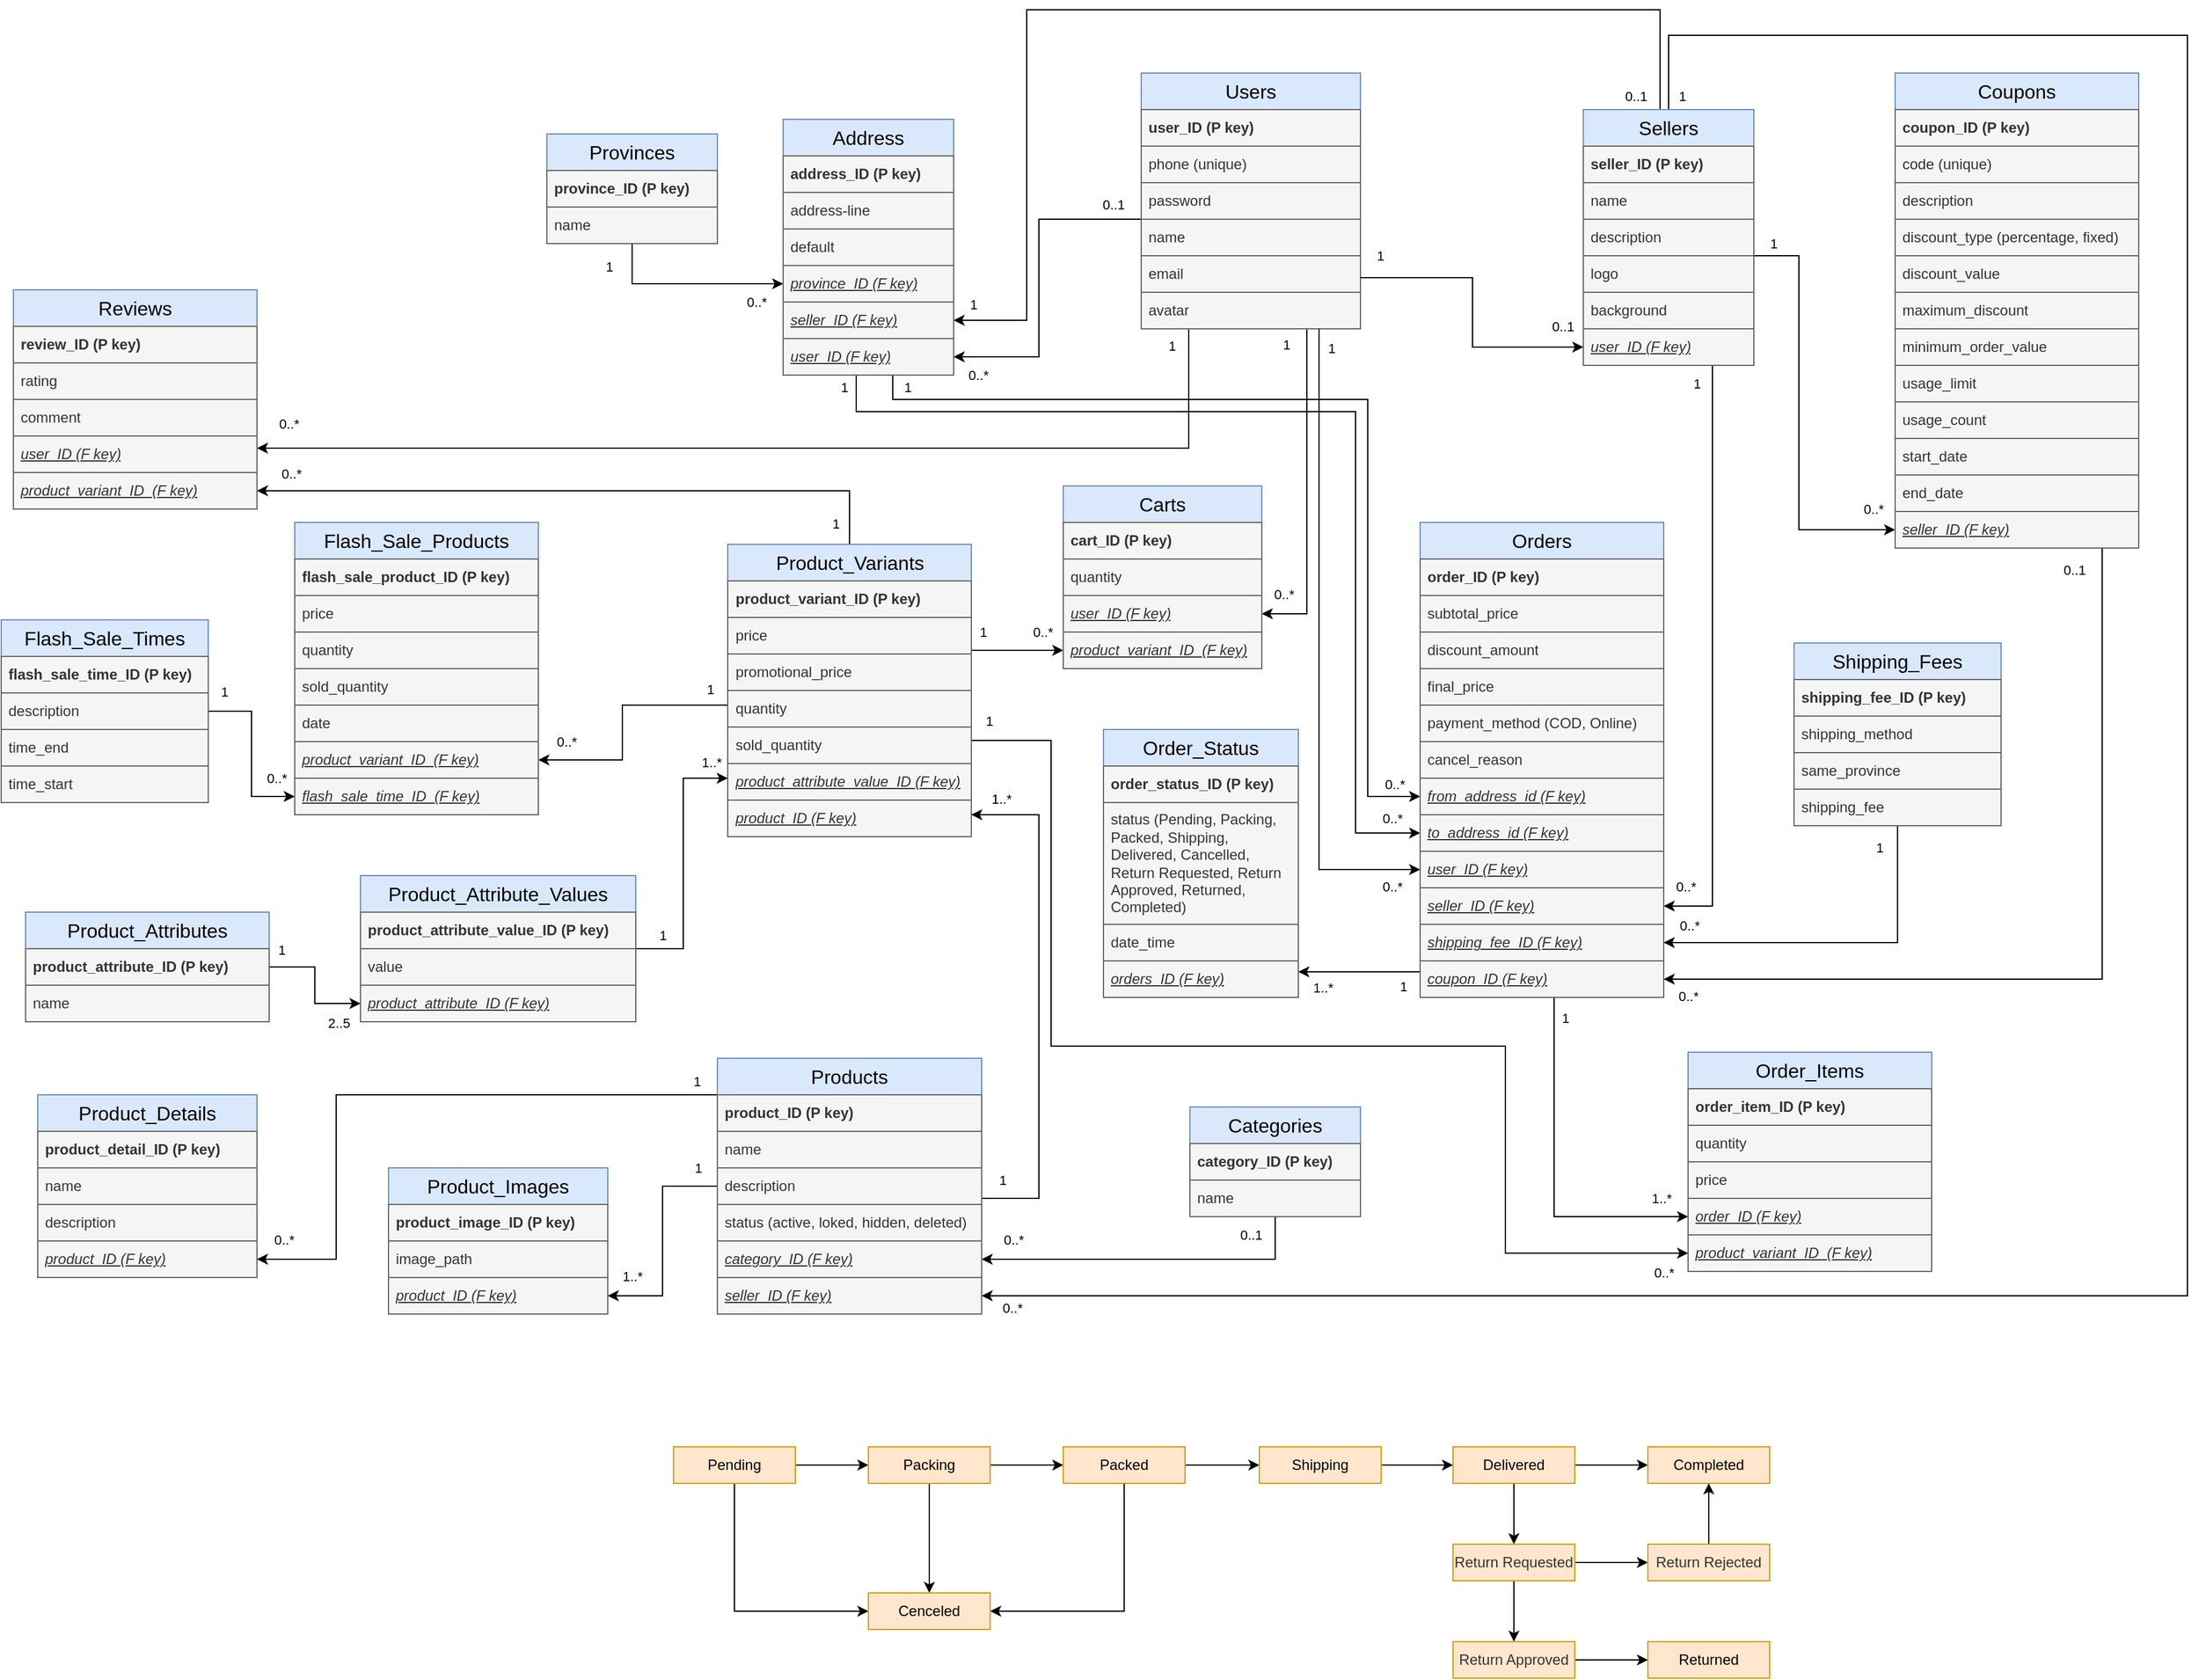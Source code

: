 <mxfile version="26.0.2">
  <diagram id="C5RBs43oDa-KdzZeNtuy" name="Page-1">
    <mxGraphModel dx="1282" dy="549" grid="1" gridSize="10" guides="1" tooltips="1" connect="1" arrows="1" fold="1" page="1" pageScale="1" pageWidth="827" pageHeight="1169" math="0" shadow="0">
      <root>
        <mxCell id="WIyWlLk6GJQsqaUBKTNV-0" />
        <mxCell id="WIyWlLk6GJQsqaUBKTNV-1" parent="WIyWlLk6GJQsqaUBKTNV-0" />
        <mxCell id="ofAZB1A1xBXTMgq2kkwl-220" style="edgeStyle=orthogonalEdgeStyle;rounded=0;orthogonalLoop=1;jettySize=auto;html=1;fontFamily=Helvetica;fontSize=12;fontColor=default;fontStyle=0;swimlaneLine=0;" parent="WIyWlLk6GJQsqaUBKTNV-1" source="ofAZB1A1xBXTMgq2kkwl-0" target="ofAZB1A1xBXTMgq2kkwl-106" edge="1">
          <mxGeometry relative="1" as="geometry">
            <Array as="points">
              <mxPoint x="1303" y="380" />
            </Array>
          </mxGeometry>
        </mxCell>
        <mxCell id="1EyDuikL_Rh4mhYkpojK-46" value="0..*" style="edgeLabel;html=1;align=center;verticalAlign=middle;resizable=0;points=[];" parent="ofAZB1A1xBXTMgq2kkwl-220" vertex="1" connectable="0">
          <mxGeometry x="0.905" y="-1" relative="1" as="geometry">
            <mxPoint x="-15" y="-19" as="offset" />
          </mxGeometry>
        </mxCell>
        <mxCell id="1EyDuikL_Rh4mhYkpojK-48" value="1" style="edgeLabel;html=1;align=center;verticalAlign=middle;resizable=0;points=[];" parent="ofAZB1A1xBXTMgq2kkwl-220" vertex="1" connectable="0">
          <mxGeometry x="-0.94" relative="1" as="geometry">
            <mxPoint x="-14" y="-12" as="offset" />
          </mxGeometry>
        </mxCell>
        <mxCell id="ofAZB1A1xBXTMgq2kkwl-241" style="edgeStyle=orthogonalEdgeStyle;rounded=0;orthogonalLoop=1;jettySize=auto;html=1;fontFamily=Helvetica;fontSize=12;fontColor=default;fontStyle=0;swimlaneLine=0;" parent="WIyWlLk6GJQsqaUBKTNV-1" source="ofAZB1A1xBXTMgq2kkwl-0" target="ofAZB1A1xBXTMgq2kkwl-239" edge="1">
          <mxGeometry relative="1" as="geometry">
            <Array as="points">
              <mxPoint x="1400" y="516" />
            </Array>
          </mxGeometry>
        </mxCell>
        <mxCell id="1EyDuikL_Rh4mhYkpojK-24" value="1" style="edgeLabel;html=1;align=center;verticalAlign=middle;resizable=0;points=[];" parent="ofAZB1A1xBXTMgq2kkwl-241" vertex="1" connectable="0">
          <mxGeometry x="-0.905" y="-2" relative="1" as="geometry">
            <mxPoint x="-15" as="offset" />
          </mxGeometry>
        </mxCell>
        <mxCell id="1EyDuikL_Rh4mhYkpojK-25" value="0..*" style="edgeLabel;html=1;align=center;verticalAlign=middle;resizable=0;points=[];" parent="ofAZB1A1xBXTMgq2kkwl-241" vertex="1" connectable="0">
          <mxGeometry x="0.869" y="-1" relative="1" as="geometry">
            <mxPoint y="-15" as="offset" />
          </mxGeometry>
        </mxCell>
        <mxCell id="1EyDuikL_Rh4mhYkpojK-0" style="edgeStyle=orthogonalEdgeStyle;rounded=0;orthogonalLoop=1;jettySize=auto;html=1;" parent="WIyWlLk6GJQsqaUBKTNV-1" source="ofAZB1A1xBXTMgq2kkwl-0" target="ofAZB1A1xBXTMgq2kkwl-29" edge="1">
          <mxGeometry relative="1" as="geometry">
            <Array as="points">
              <mxPoint x="1180" y="192" />
              <mxPoint x="1180" y="305" />
            </Array>
          </mxGeometry>
        </mxCell>
        <mxCell id="1EyDuikL_Rh4mhYkpojK-5" value="0..1" style="edgeLabel;html=1;align=center;verticalAlign=middle;resizable=0;points=[];" parent="1EyDuikL_Rh4mhYkpojK-0" vertex="1" connectable="0">
          <mxGeometry x="-0.867" y="1" relative="1" as="geometry">
            <mxPoint x="-5" y="-13" as="offset" />
          </mxGeometry>
        </mxCell>
        <mxCell id="1EyDuikL_Rh4mhYkpojK-6" value="0..*" style="edgeLabel;html=1;align=center;verticalAlign=middle;resizable=0;points=[];" parent="1EyDuikL_Rh4mhYkpojK-0" vertex="1" connectable="0">
          <mxGeometry x="0.853" y="1" relative="1" as="geometry">
            <mxPoint y="14" as="offset" />
          </mxGeometry>
        </mxCell>
        <mxCell id="ofAZB1A1xBXTMgq2kkwl-0" value="Users" style="swimlane;fontStyle=0;childLayout=stackLayout;horizontal=1;startSize=30;horizontalStack=0;resizeParent=1;resizeParentMax=0;resizeLast=0;collapsible=1;marginBottom=0;whiteSpace=wrap;html=1;fillColor=#dae8fc;strokeColor=#6c8ebf;fontSize=16;swimlaneLine=0;" parent="WIyWlLk6GJQsqaUBKTNV-1" vertex="1">
          <mxGeometry x="1264" y="72" width="180" height="210" as="geometry" />
        </mxCell>
        <mxCell id="ofAZB1A1xBXTMgq2kkwl-1" value="user_ID (P key)" style="text;strokeColor=#666666;fillColor=#f5f5f5;align=left;verticalAlign=middle;spacingLeft=4;spacingRight=4;overflow=hidden;points=[[0,0.5],[1,0.5]];portConstraint=eastwest;rotatable=0;whiteSpace=wrap;html=1;fontStyle=1;horizontal=1;fontColor=#333333;swimlaneLine=0;" parent="ofAZB1A1xBXTMgq2kkwl-0" vertex="1">
          <mxGeometry y="30" width="180" height="30" as="geometry" />
        </mxCell>
        <mxCell id="ofAZB1A1xBXTMgq2kkwl-2" value="phone (unique)" style="text;strokeColor=#666666;fillColor=#f5f5f5;align=left;verticalAlign=middle;spacingLeft=4;spacingRight=4;overflow=hidden;points=[[0,0.5],[1,0.5]];portConstraint=eastwest;rotatable=0;whiteSpace=wrap;html=1;fontColor=#333333;swimlaneLine=0;" parent="ofAZB1A1xBXTMgq2kkwl-0" vertex="1">
          <mxGeometry y="60" width="180" height="30" as="geometry" />
        </mxCell>
        <mxCell id="ofAZB1A1xBXTMgq2kkwl-30" value="password" style="text;strokeColor=#666666;fillColor=#f5f5f5;align=left;verticalAlign=middle;spacingLeft=4;spacingRight=4;overflow=hidden;points=[[0,0.5],[1,0.5]];portConstraint=eastwest;rotatable=0;whiteSpace=wrap;html=1;fontColor=#333333;swimlaneLine=0;" parent="ofAZB1A1xBXTMgq2kkwl-0" vertex="1">
          <mxGeometry y="90" width="180" height="30" as="geometry" />
        </mxCell>
        <mxCell id="ofAZB1A1xBXTMgq2kkwl-10" value="name" style="text;strokeColor=#666666;fillColor=#f5f5f5;align=left;verticalAlign=middle;spacingLeft=4;spacingRight=4;overflow=hidden;points=[[0,0.5],[1,0.5]];portConstraint=eastwest;rotatable=0;whiteSpace=wrap;html=1;fontColor=#333333;swimlaneLine=0;" parent="ofAZB1A1xBXTMgq2kkwl-0" vertex="1">
          <mxGeometry y="120" width="180" height="30" as="geometry" />
        </mxCell>
        <mxCell id="ofAZB1A1xBXTMgq2kkwl-8" value="email" style="text;strokeColor=#666666;fillColor=#f5f5f5;align=left;verticalAlign=middle;spacingLeft=4;spacingRight=4;overflow=hidden;points=[[0,0.5],[1,0.5]];portConstraint=eastwest;rotatable=0;whiteSpace=wrap;html=1;fontColor=#333333;swimlaneLine=0;" parent="ofAZB1A1xBXTMgq2kkwl-0" vertex="1">
          <mxGeometry y="150" width="180" height="30" as="geometry" />
        </mxCell>
        <mxCell id="ofAZB1A1xBXTMgq2kkwl-231" value="avatar" style="text;strokeColor=#666666;fillColor=#f5f5f5;align=left;verticalAlign=middle;spacingLeft=4;spacingRight=4;overflow=hidden;points=[[0,0.5],[1,0.5]];portConstraint=eastwest;rotatable=0;whiteSpace=wrap;html=1;fontColor=#333333;swimlaneLine=0;" parent="ofAZB1A1xBXTMgq2kkwl-0" vertex="1">
          <mxGeometry y="180" width="180" height="30" as="geometry" />
        </mxCell>
        <mxCell id="ofAZB1A1xBXTMgq2kkwl-64" style="edgeStyle=orthogonalEdgeStyle;rounded=0;orthogonalLoop=1;jettySize=auto;html=1;fontFamily=Helvetica;fontSize=12;fontColor=default;fontStyle=0;swimlaneLine=0;" parent="WIyWlLk6GJQsqaUBKTNV-1" source="ofAZB1A1xBXTMgq2kkwl-4" target="ofAZB1A1xBXTMgq2kkwl-207" edge="1">
          <mxGeometry relative="1" as="geometry">
            <Array as="points">
              <mxPoint x="1697" y="41" />
              <mxPoint x="2123" y="41" />
              <mxPoint x="2123" y="1076" />
            </Array>
          </mxGeometry>
        </mxCell>
        <mxCell id="1EyDuikL_Rh4mhYkpojK-74" value="0..*" style="edgeLabel;html=1;align=center;verticalAlign=middle;resizable=0;points=[];" parent="ofAZB1A1xBXTMgq2kkwl-64" vertex="1" connectable="0">
          <mxGeometry x="0.972" y="2" relative="1" as="geometry">
            <mxPoint x="-10" y="8" as="offset" />
          </mxGeometry>
        </mxCell>
        <mxCell id="1EyDuikL_Rh4mhYkpojK-75" value="1" style="edgeLabel;html=1;align=center;verticalAlign=middle;resizable=0;points=[];" parent="ofAZB1A1xBXTMgq2kkwl-64" vertex="1" connectable="0">
          <mxGeometry x="-0.985" y="-1" relative="1" as="geometry">
            <mxPoint x="10" y="8" as="offset" />
          </mxGeometry>
        </mxCell>
        <mxCell id="ofAZB1A1xBXTMgq2kkwl-88" style="edgeStyle=orthogonalEdgeStyle;rounded=0;orthogonalLoop=1;jettySize=auto;html=1;fontFamily=Helvetica;fontSize=12;fontColor=default;fontStyle=0;swimlaneLine=0;" parent="WIyWlLk6GJQsqaUBKTNV-1" source="ofAZB1A1xBXTMgq2kkwl-4" target="ofAZB1A1xBXTMgq2kkwl-83" edge="1">
          <mxGeometry relative="1" as="geometry">
            <Array as="points">
              <mxPoint x="1733" y="756" />
            </Array>
          </mxGeometry>
        </mxCell>
        <mxCell id="1EyDuikL_Rh4mhYkpojK-13" value="1" style="edgeLabel;html=1;align=center;verticalAlign=middle;resizable=0;points=[];" parent="ofAZB1A1xBXTMgq2kkwl-88" vertex="1" connectable="0">
          <mxGeometry x="-0.962" relative="1" as="geometry">
            <mxPoint x="-13" y="6" as="offset" />
          </mxGeometry>
        </mxCell>
        <mxCell id="1EyDuikL_Rh4mhYkpojK-15" value="0..*" style="edgeLabel;html=1;align=center;verticalAlign=middle;resizable=0;points=[];" parent="ofAZB1A1xBXTMgq2kkwl-88" vertex="1" connectable="0">
          <mxGeometry x="0.927" relative="1" as="geometry">
            <mxPoint y="-16" as="offset" />
          </mxGeometry>
        </mxCell>
        <mxCell id="ofAZB1A1xBXTMgq2kkwl-166" style="edgeStyle=orthogonalEdgeStyle;rounded=0;orthogonalLoop=1;jettySize=auto;html=1;fontFamily=Helvetica;fontSize=12;fontColor=default;fontStyle=0;swimlaneLine=0;" parent="WIyWlLk6GJQsqaUBKTNV-1" source="ofAZB1A1xBXTMgq2kkwl-4" target="ofAZB1A1xBXTMgq2kkwl-112" edge="1">
          <mxGeometry relative="1" as="geometry">
            <Array as="points">
              <mxPoint x="1804" y="222" />
              <mxPoint x="1804" y="447" />
            </Array>
          </mxGeometry>
        </mxCell>
        <mxCell id="1EyDuikL_Rh4mhYkpojK-11" value="1" style="edgeLabel;html=1;align=center;verticalAlign=middle;resizable=0;points=[];" parent="ofAZB1A1xBXTMgq2kkwl-166" vertex="1" connectable="0">
          <mxGeometry x="-0.909" y="2" relative="1" as="geometry">
            <mxPoint y="-8" as="offset" />
          </mxGeometry>
        </mxCell>
        <mxCell id="1EyDuikL_Rh4mhYkpojK-12" value="0..*" style="edgeLabel;html=1;align=center;verticalAlign=middle;resizable=0;points=[];" parent="ofAZB1A1xBXTMgq2kkwl-166" vertex="1" connectable="0">
          <mxGeometry x="0.916" y="2" relative="1" as="geometry">
            <mxPoint x="-4" y="-15" as="offset" />
          </mxGeometry>
        </mxCell>
        <mxCell id="1EyDuikL_Rh4mhYkpojK-1" style="edgeStyle=orthogonalEdgeStyle;rounded=0;orthogonalLoop=1;jettySize=auto;html=1;startArrow=none;startFill=0;endArrow=classic;endFill=1;" parent="WIyWlLk6GJQsqaUBKTNV-1" source="ofAZB1A1xBXTMgq2kkwl-4" target="ofAZB1A1xBXTMgq2kkwl-37" edge="1">
          <mxGeometry relative="1" as="geometry">
            <Array as="points">
              <mxPoint x="1690" y="20" />
              <mxPoint x="1170" y="20" />
              <mxPoint x="1170" y="275" />
            </Array>
          </mxGeometry>
        </mxCell>
        <mxCell id="1EyDuikL_Rh4mhYkpojK-7" value="1" style="edgeLabel;html=1;align=center;verticalAlign=middle;resizable=0;points=[];" parent="1EyDuikL_Rh4mhYkpojK-1" vertex="1" connectable="0">
          <mxGeometry x="0.96" relative="1" as="geometry">
            <mxPoint x="-3" y="-13" as="offset" />
          </mxGeometry>
        </mxCell>
        <mxCell id="1EyDuikL_Rh4mhYkpojK-8" value="0..1" style="edgeLabel;html=1;align=center;verticalAlign=middle;resizable=0;points=[];" parent="1EyDuikL_Rh4mhYkpojK-1" vertex="1" connectable="0">
          <mxGeometry x="-0.979" y="1" relative="1" as="geometry">
            <mxPoint x="-19" y="-2" as="offset" />
          </mxGeometry>
        </mxCell>
        <mxCell id="ofAZB1A1xBXTMgq2kkwl-4" value="Sellers" style="swimlane;fontStyle=0;childLayout=stackLayout;horizontal=1;startSize=30;horizontalStack=0;resizeParent=1;resizeParentMax=0;resizeLast=0;collapsible=1;marginBottom=0;whiteSpace=wrap;html=1;fillColor=#dae8fc;strokeColor=#6c8ebf;fontSize=16;swimlaneLine=0;" parent="WIyWlLk6GJQsqaUBKTNV-1" vertex="1">
          <mxGeometry x="1627" y="102" width="140" height="210" as="geometry" />
        </mxCell>
        <mxCell id="ofAZB1A1xBXTMgq2kkwl-5" value="seller_ID (P key)" style="text;strokeColor=#666666;fillColor=#f5f5f5;align=left;verticalAlign=middle;spacingLeft=4;spacingRight=4;overflow=hidden;points=[[0,0.5],[1,0.5]];portConstraint=eastwest;rotatable=0;whiteSpace=wrap;html=1;fontStyle=1;horizontal=1;fontColor=#333333;swimlaneLine=0;" parent="ofAZB1A1xBXTMgq2kkwl-4" vertex="1">
          <mxGeometry y="30" width="140" height="30" as="geometry" />
        </mxCell>
        <mxCell id="ofAZB1A1xBXTMgq2kkwl-34" value="name" style="text;strokeColor=#666666;fillColor=#f5f5f5;align=left;verticalAlign=middle;spacingLeft=4;spacingRight=4;overflow=hidden;points=[[0,0.5],[1,0.5]];portConstraint=eastwest;rotatable=0;whiteSpace=wrap;html=1;fontColor=#333333;swimlaneLine=0;" parent="ofAZB1A1xBXTMgq2kkwl-4" vertex="1">
          <mxGeometry y="60" width="140" height="30" as="geometry" />
        </mxCell>
        <mxCell id="ofAZB1A1xBXTMgq2kkwl-36" value="description" style="text;strokeColor=#666666;fillColor=#f5f5f5;align=left;verticalAlign=middle;spacingLeft=4;spacingRight=4;overflow=hidden;points=[[0,0.5],[1,0.5]];portConstraint=eastwest;rotatable=0;whiteSpace=wrap;html=1;fontColor=#333333;swimlaneLine=0;" parent="ofAZB1A1xBXTMgq2kkwl-4" vertex="1">
          <mxGeometry y="90" width="140" height="30" as="geometry" />
        </mxCell>
        <mxCell id="ofAZB1A1xBXTMgq2kkwl-41" value="logo" style="text;strokeColor=#666666;fillColor=#f5f5f5;align=left;verticalAlign=middle;spacingLeft=4;spacingRight=4;overflow=hidden;points=[[0,0.5],[1,0.5]];portConstraint=eastwest;rotatable=0;whiteSpace=wrap;html=1;fontColor=#333333;swimlaneLine=0;" parent="ofAZB1A1xBXTMgq2kkwl-4" vertex="1">
          <mxGeometry y="120" width="140" height="30" as="geometry" />
        </mxCell>
        <mxCell id="ofAZB1A1xBXTMgq2kkwl-42" value="background" style="text;strokeColor=#666666;fillColor=#f5f5f5;align=left;verticalAlign=middle;spacingLeft=4;spacingRight=4;overflow=hidden;points=[[0,0.5],[1,0.5]];portConstraint=eastwest;rotatable=0;whiteSpace=wrap;html=1;fontColor=#333333;swimlaneLine=0;" parent="ofAZB1A1xBXTMgq2kkwl-4" vertex="1">
          <mxGeometry y="150" width="140" height="30" as="geometry" />
        </mxCell>
        <mxCell id="ofAZB1A1xBXTMgq2kkwl-6" value="user_ID (F key)" style="text;strokeColor=#666666;fillColor=#f5f5f5;align=left;verticalAlign=middle;spacingLeft=4;spacingRight=4;overflow=hidden;points=[[0,0.5],[1,0.5]];portConstraint=eastwest;rotatable=0;whiteSpace=wrap;html=1;fontColor=#333333;fontStyle=6;swimlaneLine=0;" parent="ofAZB1A1xBXTMgq2kkwl-4" vertex="1">
          <mxGeometry y="180" width="140" height="30" as="geometry" />
        </mxCell>
        <mxCell id="1EyDuikL_Rh4mhYkpojK-19" style="edgeStyle=orthogonalEdgeStyle;rounded=0;orthogonalLoop=1;jettySize=auto;html=1;" parent="WIyWlLk6GJQsqaUBKTNV-1" source="ofAZB1A1xBXTMgq2kkwl-12" target="1EyDuikL_Rh4mhYkpojK-18" edge="1">
          <mxGeometry relative="1" as="geometry">
            <Array as="points">
              <mxPoint x="1060" y="340" />
              <mxPoint x="1450" y="340" />
              <mxPoint x="1450" y="666" />
            </Array>
          </mxGeometry>
        </mxCell>
        <mxCell id="1EyDuikL_Rh4mhYkpojK-28" value="0..*" style="edgeLabel;html=1;align=center;verticalAlign=middle;resizable=0;points=[];" parent="1EyDuikL_Rh4mhYkpojK-19" vertex="1" connectable="0">
          <mxGeometry x="0.946" relative="1" as="geometry">
            <mxPoint y="-10" as="offset" />
          </mxGeometry>
        </mxCell>
        <mxCell id="1EyDuikL_Rh4mhYkpojK-32" value="1" style="edgeLabel;html=1;align=center;verticalAlign=middle;resizable=0;points=[];" parent="1EyDuikL_Rh4mhYkpojK-19" vertex="1" connectable="0">
          <mxGeometry x="-0.976" y="-1" relative="1" as="geometry">
            <mxPoint x="13" as="offset" />
          </mxGeometry>
        </mxCell>
        <mxCell id="1EyDuikL_Rh4mhYkpojK-20" style="edgeStyle=orthogonalEdgeStyle;rounded=0;orthogonalLoop=1;jettySize=auto;html=1;" parent="WIyWlLk6GJQsqaUBKTNV-1" source="ofAZB1A1xBXTMgq2kkwl-12" target="1EyDuikL_Rh4mhYkpojK-17" edge="1">
          <mxGeometry relative="1" as="geometry">
            <Array as="points">
              <mxPoint x="1030" y="350" />
              <mxPoint x="1440" y="350" />
              <mxPoint x="1440" y="696" />
            </Array>
          </mxGeometry>
        </mxCell>
        <mxCell id="1EyDuikL_Rh4mhYkpojK-26" value="0..*" style="edgeLabel;html=1;align=center;verticalAlign=middle;resizable=0;points=[];" parent="1EyDuikL_Rh4mhYkpojK-20" vertex="1" connectable="0">
          <mxGeometry x="0.968" relative="1" as="geometry">
            <mxPoint x="-10" y="-12" as="offset" />
          </mxGeometry>
        </mxCell>
        <mxCell id="1EyDuikL_Rh4mhYkpojK-31" value="1" style="edgeLabel;html=1;align=center;verticalAlign=middle;resizable=0;points=[];" parent="1EyDuikL_Rh4mhYkpojK-20" vertex="1" connectable="0">
          <mxGeometry x="-0.976" y="-1" relative="1" as="geometry">
            <mxPoint x="-9" as="offset" />
          </mxGeometry>
        </mxCell>
        <mxCell id="ofAZB1A1xBXTMgq2kkwl-12" value="Address" style="swimlane;fontStyle=0;childLayout=stackLayout;horizontal=1;startSize=30;horizontalStack=0;resizeParent=1;resizeParentMax=0;resizeLast=0;collapsible=1;marginBottom=0;whiteSpace=wrap;html=1;fillColor=#dae8fc;strokeColor=#6c8ebf;fontSize=16;swimlaneLine=0;" parent="WIyWlLk6GJQsqaUBKTNV-1" vertex="1">
          <mxGeometry x="970" y="110" width="140" height="210" as="geometry" />
        </mxCell>
        <mxCell id="ofAZB1A1xBXTMgq2kkwl-13" value="address_ID (P key)" style="text;strokeColor=#666666;fillColor=#f5f5f5;align=left;verticalAlign=middle;spacingLeft=4;spacingRight=4;overflow=hidden;points=[[0,0.5],[1,0.5]];portConstraint=eastwest;rotatable=0;whiteSpace=wrap;html=1;fontStyle=1;horizontal=1;fontColor=#333333;swimlaneLine=0;" parent="ofAZB1A1xBXTMgq2kkwl-12" vertex="1">
          <mxGeometry y="30" width="140" height="30" as="geometry" />
        </mxCell>
        <mxCell id="ofAZB1A1xBXTMgq2kkwl-16" value="address-line" style="text;strokeColor=#666666;fillColor=#f5f5f5;align=left;verticalAlign=middle;spacingLeft=4;spacingRight=4;overflow=hidden;points=[[0,0.5],[1,0.5]];portConstraint=eastwest;rotatable=0;whiteSpace=wrap;html=1;fontColor=#333333;swimlaneLine=0;" parent="ofAZB1A1xBXTMgq2kkwl-12" vertex="1">
          <mxGeometry y="60" width="140" height="30" as="geometry" />
        </mxCell>
        <mxCell id="1EyDuikL_Rh4mhYkpojK-16" value="default" style="text;strokeColor=#666666;fillColor=#f5f5f5;align=left;verticalAlign=middle;spacingLeft=4;spacingRight=4;overflow=hidden;points=[[0,0.5],[1,0.5]];portConstraint=eastwest;rotatable=0;whiteSpace=wrap;html=1;fontColor=#333333;swimlaneLine=0;" parent="ofAZB1A1xBXTMgq2kkwl-12" vertex="1">
          <mxGeometry y="90" width="140" height="30" as="geometry" />
        </mxCell>
        <mxCell id="ofAZB1A1xBXTMgq2kkwl-15" value="province_ID (F key)" style="text;strokeColor=#666666;fillColor=#f5f5f5;align=left;verticalAlign=middle;spacingLeft=4;spacingRight=4;overflow=hidden;points=[[0,0.5],[1,0.5]];portConstraint=eastwest;rotatable=0;whiteSpace=wrap;html=1;fontColor=#333333;fontStyle=6;swimlaneLine=0;" parent="ofAZB1A1xBXTMgq2kkwl-12" vertex="1">
          <mxGeometry y="120" width="140" height="30" as="geometry" />
        </mxCell>
        <mxCell id="ofAZB1A1xBXTMgq2kkwl-37" value="seller_ID (F key)" style="text;strokeColor=#666666;fillColor=#f5f5f5;align=left;verticalAlign=middle;spacingLeft=4;spacingRight=4;overflow=hidden;points=[[0,0.5],[1,0.5]];portConstraint=eastwest;rotatable=0;whiteSpace=wrap;html=1;fontColor=#333333;fontStyle=6;swimlaneLine=0;" parent="ofAZB1A1xBXTMgq2kkwl-12" vertex="1">
          <mxGeometry y="150" width="140" height="30" as="geometry" />
        </mxCell>
        <mxCell id="ofAZB1A1xBXTMgq2kkwl-29" value="user_ID (F key)" style="text;strokeColor=#666666;fillColor=#f5f5f5;align=left;verticalAlign=middle;spacingLeft=4;spacingRight=4;overflow=hidden;points=[[0,0.5],[1,0.5]];portConstraint=eastwest;rotatable=0;whiteSpace=wrap;html=1;fontColor=#333333;fontStyle=6;swimlaneLine=0;" parent="ofAZB1A1xBXTMgq2kkwl-12" vertex="1">
          <mxGeometry y="180" width="140" height="30" as="geometry" />
        </mxCell>
        <mxCell id="ofAZB1A1xBXTMgq2kkwl-235" style="edgeStyle=orthogonalEdgeStyle;rounded=0;orthogonalLoop=1;jettySize=auto;html=1;fontFamily=Helvetica;fontSize=12;fontColor=default;fontStyle=0;swimlaneLine=0;" parent="WIyWlLk6GJQsqaUBKTNV-1" source="ofAZB1A1xBXTMgq2kkwl-17" target="ofAZB1A1xBXTMgq2kkwl-15" edge="1">
          <mxGeometry relative="1" as="geometry" />
        </mxCell>
        <mxCell id="1EyDuikL_Rh4mhYkpojK-2" value="1" style="edgeLabel;html=1;align=center;verticalAlign=middle;resizable=0;points=[];" parent="ofAZB1A1xBXTMgq2kkwl-235" vertex="1" connectable="0">
          <mxGeometry x="-0.843" y="2" relative="1" as="geometry">
            <mxPoint x="-21" y="6" as="offset" />
          </mxGeometry>
        </mxCell>
        <mxCell id="1EyDuikL_Rh4mhYkpojK-4" value="0..*" style="edgeLabel;html=1;align=center;verticalAlign=middle;resizable=0;points=[];" parent="ofAZB1A1xBXTMgq2kkwl-235" vertex="1" connectable="0">
          <mxGeometry x="0.722" y="-2" relative="1" as="geometry">
            <mxPoint y="13" as="offset" />
          </mxGeometry>
        </mxCell>
        <mxCell id="ofAZB1A1xBXTMgq2kkwl-17" value="Provinces" style="swimlane;fontStyle=0;childLayout=stackLayout;horizontal=1;startSize=30;horizontalStack=0;resizeParent=1;resizeParentMax=0;resizeLast=0;collapsible=1;marginBottom=0;whiteSpace=wrap;html=1;fillColor=#dae8fc;strokeColor=#6c8ebf;fontSize=16;swimlaneLine=0;" parent="WIyWlLk6GJQsqaUBKTNV-1" vertex="1">
          <mxGeometry x="776" y="122" width="140" height="90" as="geometry" />
        </mxCell>
        <mxCell id="ofAZB1A1xBXTMgq2kkwl-18" value="province_ID (P key)" style="text;strokeColor=#666666;fillColor=#f5f5f5;align=left;verticalAlign=middle;spacingLeft=4;spacingRight=4;overflow=hidden;points=[[0,0.5],[1,0.5]];portConstraint=eastwest;rotatable=0;whiteSpace=wrap;html=1;fontStyle=1;horizontal=1;fontColor=#333333;swimlaneLine=0;" parent="ofAZB1A1xBXTMgq2kkwl-17" vertex="1">
          <mxGeometry y="30" width="140" height="30" as="geometry" />
        </mxCell>
        <mxCell id="ofAZB1A1xBXTMgq2kkwl-19" value="name&amp;nbsp;" style="text;strokeColor=#666666;fillColor=#f5f5f5;align=left;verticalAlign=middle;spacingLeft=4;spacingRight=4;overflow=hidden;points=[[0,0.5],[1,0.5]];portConstraint=eastwest;rotatable=0;whiteSpace=wrap;html=1;fontColor=#333333;swimlaneLine=0;" parent="ofAZB1A1xBXTMgq2kkwl-17" vertex="1">
          <mxGeometry y="60" width="140" height="30" as="geometry" />
        </mxCell>
        <mxCell id="ofAZB1A1xBXTMgq2kkwl-222" style="edgeStyle=orthogonalEdgeStyle;rounded=0;orthogonalLoop=1;jettySize=auto;html=1;fontFamily=Helvetica;fontSize=12;fontColor=default;fontStyle=0;swimlaneLine=0;" parent="WIyWlLk6GJQsqaUBKTNV-1" source="ofAZB1A1xBXTMgq2kkwl-43" target="ofAZB1A1xBXTMgq2kkwl-208" edge="1">
          <mxGeometry relative="1" as="geometry" />
        </mxCell>
        <mxCell id="1EyDuikL_Rh4mhYkpojK-72" value="0..1" style="edgeLabel;html=1;align=center;verticalAlign=middle;resizable=0;points=[];" parent="ofAZB1A1xBXTMgq2kkwl-222" vertex="1" connectable="0">
          <mxGeometry x="-0.891" y="1" relative="1" as="geometry">
            <mxPoint x="-21" as="offset" />
          </mxGeometry>
        </mxCell>
        <mxCell id="1EyDuikL_Rh4mhYkpojK-73" value="0..*" style="edgeLabel;html=1;align=center;verticalAlign=middle;resizable=0;points=[];" parent="ofAZB1A1xBXTMgq2kkwl-222" vertex="1" connectable="0">
          <mxGeometry x="0.759" y="1" relative="1" as="geometry">
            <mxPoint x="-8" y="-17" as="offset" />
          </mxGeometry>
        </mxCell>
        <mxCell id="ofAZB1A1xBXTMgq2kkwl-43" value="Categories" style="swimlane;fontStyle=0;childLayout=stackLayout;horizontal=1;startSize=30;horizontalStack=0;resizeParent=1;resizeParentMax=0;resizeLast=0;collapsible=1;marginBottom=0;whiteSpace=wrap;html=1;fillColor=#dae8fc;strokeColor=#6c8ebf;fontSize=16;swimlaneLine=0;" parent="WIyWlLk6GJQsqaUBKTNV-1" vertex="1">
          <mxGeometry x="1304" y="921" width="140" height="90" as="geometry" />
        </mxCell>
        <mxCell id="ofAZB1A1xBXTMgq2kkwl-44" value="category_ID (P key)" style="text;strokeColor=#666666;fillColor=#f5f5f5;align=left;verticalAlign=middle;spacingLeft=4;spacingRight=4;overflow=hidden;points=[[0,0.5],[1,0.5]];portConstraint=eastwest;rotatable=0;whiteSpace=wrap;html=1;fontStyle=1;horizontal=1;fontColor=#333333;swimlaneLine=0;" parent="ofAZB1A1xBXTMgq2kkwl-43" vertex="1">
          <mxGeometry y="30" width="140" height="30" as="geometry" />
        </mxCell>
        <mxCell id="ofAZB1A1xBXTMgq2kkwl-45" value="name" style="text;strokeColor=#666666;fillColor=#f5f5f5;align=left;verticalAlign=middle;spacingLeft=4;spacingRight=4;overflow=hidden;points=[[0,0.5],[1,0.5]];portConstraint=eastwest;rotatable=0;whiteSpace=wrap;html=1;fontColor=#333333;swimlaneLine=0;" parent="ofAZB1A1xBXTMgq2kkwl-43" vertex="1">
          <mxGeometry y="60" width="140" height="30" as="geometry" />
        </mxCell>
        <mxCell id="ofAZB1A1xBXTMgq2kkwl-100" style="edgeStyle=orthogonalEdgeStyle;rounded=0;orthogonalLoop=1;jettySize=auto;html=1;fontFamily=Helvetica;fontSize=12;fontColor=default;fontStyle=0;swimlaneLine=0;" parent="WIyWlLk6GJQsqaUBKTNV-1" source="ofAZB1A1xBXTMgq2kkwl-47" target="ofAZB1A1xBXTMgq2kkwl-99" edge="1">
          <mxGeometry relative="1" as="geometry">
            <Array as="points">
              <mxPoint x="1190" y="620" />
              <mxPoint x="1190" y="871" />
              <mxPoint x="1563" y="871" />
              <mxPoint x="1563" y="1041" />
            </Array>
          </mxGeometry>
        </mxCell>
        <mxCell id="1EyDuikL_Rh4mhYkpojK-41" value="0..*" style="edgeLabel;html=1;align=center;verticalAlign=middle;resizable=0;points=[];" parent="ofAZB1A1xBXTMgq2kkwl-100" vertex="1" connectable="0">
          <mxGeometry x="0.966" y="2" relative="1" as="geometry">
            <mxPoint x="-3" y="18" as="offset" />
          </mxGeometry>
        </mxCell>
        <mxCell id="1EyDuikL_Rh4mhYkpojK-42" value="1" style="edgeLabel;html=1;align=center;verticalAlign=middle;resizable=0;points=[];" parent="ofAZB1A1xBXTMgq2kkwl-100" vertex="1" connectable="0">
          <mxGeometry x="-0.941" relative="1" as="geometry">
            <mxPoint x="-16" y="-16" as="offset" />
          </mxGeometry>
        </mxCell>
        <mxCell id="ofAZB1A1xBXTMgq2kkwl-218" style="edgeStyle=orthogonalEdgeStyle;rounded=0;orthogonalLoop=1;jettySize=auto;html=1;fontFamily=Helvetica;fontSize=12;fontColor=default;fontStyle=0;swimlaneLine=0;" parent="WIyWlLk6GJQsqaUBKTNV-1" source="ofAZB1A1xBXTMgq2kkwl-47" target="ofAZB1A1xBXTMgq2kkwl-107" edge="1">
          <mxGeometry relative="1" as="geometry" />
        </mxCell>
        <mxCell id="1EyDuikL_Rh4mhYkpojK-45" value="0..*" style="edgeLabel;html=1;align=center;verticalAlign=middle;resizable=0;points=[];" parent="ofAZB1A1xBXTMgq2kkwl-218" vertex="1" connectable="0">
          <mxGeometry x="0.894" y="-2" relative="1" as="geometry">
            <mxPoint y="-12" as="offset" />
          </mxGeometry>
        </mxCell>
        <mxCell id="1EyDuikL_Rh4mhYkpojK-47" value="1" style="edgeLabel;html=1;align=center;verticalAlign=middle;resizable=0;points=[];" parent="ofAZB1A1xBXTMgq2kkwl-218" vertex="1" connectable="0">
          <mxGeometry x="-0.913" relative="1" as="geometry">
            <mxPoint x="-12" y="6" as="offset" />
          </mxGeometry>
        </mxCell>
        <mxCell id="ofAZB1A1xBXTMgq2kkwl-233" style="edgeStyle=orthogonalEdgeStyle;rounded=0;orthogonalLoop=1;jettySize=auto;html=1;fontFamily=Helvetica;fontSize=12;fontColor=default;fontStyle=0;swimlaneLine=0;" parent="WIyWlLk6GJQsqaUBKTNV-1" source="ofAZB1A1xBXTMgq2kkwl-47" target="ofAZB1A1xBXTMgq2kkwl-230" edge="1">
          <mxGeometry relative="1" as="geometry">
            <mxPoint x="939" y="591" as="sourcePoint" />
            <Array as="points">
              <mxPoint x="838" y="591" />
              <mxPoint x="838" y="636" />
            </Array>
          </mxGeometry>
        </mxCell>
        <mxCell id="1EyDuikL_Rh4mhYkpojK-49" value="1" style="edgeLabel;html=1;align=center;verticalAlign=middle;resizable=0;points=[];" parent="ofAZB1A1xBXTMgq2kkwl-233" vertex="1" connectable="0">
          <mxGeometry x="-0.805" y="2" relative="1" as="geometry">
            <mxPoint x="5" y="-15" as="offset" />
          </mxGeometry>
        </mxCell>
        <mxCell id="1EyDuikL_Rh4mhYkpojK-50" value="0..*" style="edgeLabel;html=1;align=center;verticalAlign=middle;resizable=0;points=[];" parent="ofAZB1A1xBXTMgq2kkwl-233" vertex="1" connectable="0">
          <mxGeometry x="0.731" relative="1" as="geometry">
            <mxPoint x="-4" y="-15" as="offset" />
          </mxGeometry>
        </mxCell>
        <mxCell id="ofAZB1A1xBXTMgq2kkwl-242" style="edgeStyle=orthogonalEdgeStyle;rounded=0;orthogonalLoop=1;jettySize=auto;html=1;fontFamily=Helvetica;fontSize=12;fontColor=default;fontStyle=0;swimlaneLine=0;" parent="WIyWlLk6GJQsqaUBKTNV-1" source="ofAZB1A1xBXTMgq2kkwl-47" target="ofAZB1A1xBXTMgq2kkwl-240" edge="1">
          <mxGeometry relative="1" as="geometry">
            <Array as="points">
              <mxPoint x="1153" y="546" />
              <mxPoint x="1153" y="546" />
            </Array>
          </mxGeometry>
        </mxCell>
        <mxCell id="1EyDuikL_Rh4mhYkpojK-43" value="0..*" style="edgeLabel;html=1;align=center;verticalAlign=middle;resizable=0;points=[];" parent="ofAZB1A1xBXTMgq2kkwl-242" vertex="1" connectable="0">
          <mxGeometry x="0.594" y="2" relative="1" as="geometry">
            <mxPoint x="-2" y="-13" as="offset" />
          </mxGeometry>
        </mxCell>
        <mxCell id="1EyDuikL_Rh4mhYkpojK-44" value="1" style="edgeLabel;html=1;align=center;verticalAlign=middle;resizable=0;points=[];" parent="ofAZB1A1xBXTMgq2kkwl-242" vertex="1" connectable="0">
          <mxGeometry x="-0.75" relative="1" as="geometry">
            <mxPoint y="-15" as="offset" />
          </mxGeometry>
        </mxCell>
        <mxCell id="ofAZB1A1xBXTMgq2kkwl-47" value="Product_Variants" style="swimlane;fontStyle=0;childLayout=stackLayout;horizontal=1;startSize=30;horizontalStack=0;resizeParent=1;resizeParentMax=0;resizeLast=0;collapsible=1;marginBottom=0;whiteSpace=wrap;html=1;fillColor=#dae8fc;strokeColor=#6c8ebf;fontSize=16;swimlaneLine=0;" parent="WIyWlLk6GJQsqaUBKTNV-1" vertex="1">
          <mxGeometry x="924.5" y="459" width="200" height="240" as="geometry" />
        </mxCell>
        <mxCell id="ofAZB1A1xBXTMgq2kkwl-48" value="product_variant_ID (P key)" style="text;strokeColor=#666666;fillColor=#f5f5f5;align=left;verticalAlign=middle;spacingLeft=4;spacingRight=4;overflow=hidden;points=[[0,0.5],[1,0.5]];portConstraint=eastwest;rotatable=0;whiteSpace=wrap;html=1;fontStyle=1;horizontal=1;fontColor=#333333;swimlaneLine=0;" parent="ofAZB1A1xBXTMgq2kkwl-47" vertex="1">
          <mxGeometry y="30" width="200" height="30" as="geometry" />
        </mxCell>
        <mxCell id="ofAZB1A1xBXTMgq2kkwl-51" value="price" style="text;strokeColor=#666666;fillColor=#f5f5f5;align=left;verticalAlign=middle;spacingLeft=4;spacingRight=4;overflow=hidden;points=[[0,0.5],[1,0.5]];portConstraint=eastwest;rotatable=0;whiteSpace=wrap;html=1;fontColor=#333333;swimlaneLine=0;" parent="ofAZB1A1xBXTMgq2kkwl-47" vertex="1">
          <mxGeometry y="60" width="200" height="30" as="geometry" />
        </mxCell>
        <mxCell id="iaZsUR0PWjhRFVFZvP5X-1" value="promotional_price" style="text;strokeColor=#666666;fillColor=#f5f5f5;align=left;verticalAlign=middle;spacingLeft=4;spacingRight=4;overflow=hidden;points=[[0,0.5],[1,0.5]];portConstraint=eastwest;rotatable=0;whiteSpace=wrap;html=1;fontColor=#333333;swimlaneLine=0;" parent="ofAZB1A1xBXTMgq2kkwl-47" vertex="1">
          <mxGeometry y="90" width="200" height="30" as="geometry" />
        </mxCell>
        <mxCell id="ofAZB1A1xBXTMgq2kkwl-186" value="quantity" style="text;strokeColor=#666666;fillColor=#f5f5f5;align=left;verticalAlign=middle;spacingLeft=4;spacingRight=4;overflow=hidden;points=[[0,0.5],[1,0.5]];portConstraint=eastwest;rotatable=0;whiteSpace=wrap;html=1;fontColor=#333333;swimlaneLine=0;" parent="ofAZB1A1xBXTMgq2kkwl-47" vertex="1">
          <mxGeometry y="120" width="200" height="30" as="geometry" />
        </mxCell>
        <mxCell id="ofAZB1A1xBXTMgq2kkwl-187" value="sold_quantity" style="text;strokeColor=#666666;fillColor=#f5f5f5;align=left;verticalAlign=middle;spacingLeft=4;spacingRight=4;overflow=hidden;points=[[0,0.5],[1,0.5]];portConstraint=eastwest;rotatable=0;whiteSpace=wrap;html=1;fontColor=#333333;swimlaneLine=0;" parent="ofAZB1A1xBXTMgq2kkwl-47" vertex="1">
          <mxGeometry y="150" width="200" height="30" as="geometry" />
        </mxCell>
        <mxCell id="ofAZB1A1xBXTMgq2kkwl-214" value="&lt;span style=&quot;&quot;&gt;product_attribute_value_ID&amp;nbsp;&lt;/span&gt;(F key)" style="text;strokeColor=#666666;fillColor=#f5f5f5;align=left;verticalAlign=middle;spacingLeft=4;spacingRight=4;overflow=hidden;points=[[0,0.5],[1,0.5]];portConstraint=eastwest;rotatable=0;whiteSpace=wrap;html=1;fontColor=#333333;fontStyle=6;swimlaneLine=0;" parent="ofAZB1A1xBXTMgq2kkwl-47" vertex="1">
          <mxGeometry y="180" width="200" height="30" as="geometry" />
        </mxCell>
        <mxCell id="ofAZB1A1xBXTMgq2kkwl-210" value="&lt;span style=&quot;&quot;&gt;product_ID&amp;nbsp;&lt;/span&gt;(F key)" style="text;strokeColor=#666666;fillColor=#f5f5f5;align=left;verticalAlign=middle;spacingLeft=4;spacingRight=4;overflow=hidden;points=[[0,0.5],[1,0.5]];portConstraint=eastwest;rotatable=0;whiteSpace=wrap;html=1;fontColor=#333333;fontStyle=6;swimlaneLine=0;" parent="ofAZB1A1xBXTMgq2kkwl-47" vertex="1">
          <mxGeometry y="210" width="200" height="30" as="geometry" />
        </mxCell>
        <mxCell id="ofAZB1A1xBXTMgq2kkwl-54" value="Product_Images" style="swimlane;fontStyle=0;childLayout=stackLayout;horizontal=1;startSize=30;horizontalStack=0;resizeParent=1;resizeParentMax=0;resizeLast=0;collapsible=1;marginBottom=0;whiteSpace=wrap;html=1;fillColor=#dae8fc;strokeColor=#6c8ebf;fontSize=16;swimlaneLine=0;" parent="WIyWlLk6GJQsqaUBKTNV-1" vertex="1">
          <mxGeometry x="646" y="971" width="180" height="120" as="geometry" />
        </mxCell>
        <mxCell id="ofAZB1A1xBXTMgq2kkwl-55" value="product_image_ID (P key)" style="text;strokeColor=#666666;fillColor=#f5f5f5;align=left;verticalAlign=middle;spacingLeft=4;spacingRight=4;overflow=hidden;points=[[0,0.5],[1,0.5]];portConstraint=eastwest;rotatable=0;whiteSpace=wrap;html=1;fontStyle=1;horizontal=1;fontColor=#333333;swimlaneLine=0;" parent="ofAZB1A1xBXTMgq2kkwl-54" vertex="1">
          <mxGeometry y="30" width="180" height="30" as="geometry" />
        </mxCell>
        <mxCell id="ofAZB1A1xBXTMgq2kkwl-56" value="image_path" style="text;strokeColor=#666666;fillColor=#f5f5f5;align=left;verticalAlign=middle;spacingLeft=4;spacingRight=4;overflow=hidden;points=[[0,0.5],[1,0.5]];portConstraint=eastwest;rotatable=0;whiteSpace=wrap;html=1;fontColor=#333333;swimlaneLine=0;" parent="ofAZB1A1xBXTMgq2kkwl-54" vertex="1">
          <mxGeometry y="60" width="180" height="30" as="geometry" />
        </mxCell>
        <mxCell id="ofAZB1A1xBXTMgq2kkwl-60" value="product_ID&amp;nbsp;(F key)" style="text;strokeColor=#666666;fillColor=#f5f5f5;align=left;verticalAlign=middle;spacingLeft=4;spacingRight=4;overflow=hidden;points=[[0,0.5],[1,0.5]];portConstraint=eastwest;rotatable=0;whiteSpace=wrap;html=1;fontColor=#333333;fontStyle=6;swimlaneLine=0;" parent="ofAZB1A1xBXTMgq2kkwl-54" vertex="1">
          <mxGeometry y="90" width="180" height="30" as="geometry" />
        </mxCell>
        <mxCell id="ofAZB1A1xBXTMgq2kkwl-67" value="Product_Details" style="swimlane;fontStyle=0;childLayout=stackLayout;horizontal=1;startSize=30;horizontalStack=0;resizeParent=1;resizeParentMax=0;resizeLast=0;collapsible=1;marginBottom=0;whiteSpace=wrap;html=1;fillColor=#dae8fc;strokeColor=#6c8ebf;fontSize=16;swimlaneLine=0;" parent="WIyWlLk6GJQsqaUBKTNV-1" vertex="1">
          <mxGeometry x="358" y="911" width="180" height="150" as="geometry" />
        </mxCell>
        <mxCell id="ofAZB1A1xBXTMgq2kkwl-68" value="product_detail_ID (P key)" style="text;strokeColor=#666666;fillColor=#f5f5f5;align=left;verticalAlign=middle;spacingLeft=4;spacingRight=4;overflow=hidden;points=[[0,0.5],[1,0.5]];portConstraint=eastwest;rotatable=0;whiteSpace=wrap;html=1;fontStyle=1;horizontal=1;fontColor=#333333;swimlaneLine=0;" parent="ofAZB1A1xBXTMgq2kkwl-67" vertex="1">
          <mxGeometry y="30" width="180" height="30" as="geometry" />
        </mxCell>
        <mxCell id="ofAZB1A1xBXTMgq2kkwl-69" value="name" style="text;strokeColor=#666666;fillColor=#f5f5f5;align=left;verticalAlign=middle;spacingLeft=4;spacingRight=4;overflow=hidden;points=[[0,0.5],[1,0.5]];portConstraint=eastwest;rotatable=0;whiteSpace=wrap;html=1;fontColor=#333333;swimlaneLine=0;" parent="ofAZB1A1xBXTMgq2kkwl-67" vertex="1">
          <mxGeometry y="60" width="180" height="30" as="geometry" />
        </mxCell>
        <mxCell id="ofAZB1A1xBXTMgq2kkwl-70" value="description" style="text;strokeColor=#666666;fillColor=#f5f5f5;align=left;verticalAlign=middle;spacingLeft=4;spacingRight=4;overflow=hidden;points=[[0,0.5],[1,0.5]];portConstraint=eastwest;rotatable=0;whiteSpace=wrap;html=1;fontColor=#333333;swimlaneLine=0;" parent="ofAZB1A1xBXTMgq2kkwl-67" vertex="1">
          <mxGeometry y="90" width="180" height="30" as="geometry" />
        </mxCell>
        <mxCell id="ofAZB1A1xBXTMgq2kkwl-74" value="product_ID&amp;nbsp;(F key)" style="text;strokeColor=#666666;fillColor=#f5f5f5;align=left;verticalAlign=middle;spacingLeft=4;spacingRight=4;overflow=hidden;points=[[0,0.5],[1,0.5]];portConstraint=eastwest;rotatable=0;whiteSpace=wrap;html=1;fontColor=#333333;fontStyle=6;swimlaneLine=0;" parent="ofAZB1A1xBXTMgq2kkwl-67" vertex="1">
          <mxGeometry y="120" width="180" height="30" as="geometry" />
        </mxCell>
        <mxCell id="ofAZB1A1xBXTMgq2kkwl-101" style="edgeStyle=orthogonalEdgeStyle;rounded=0;orthogonalLoop=1;jettySize=auto;html=1;fontFamily=Helvetica;fontSize=12;fontColor=default;fontStyle=0;swimlaneLine=0;" parent="WIyWlLk6GJQsqaUBKTNV-1" source="ofAZB1A1xBXTMgq2kkwl-76" target="ofAZB1A1xBXTMgq2kkwl-98" edge="1">
          <mxGeometry relative="1" as="geometry">
            <Array as="points">
              <mxPoint x="1603" y="1011" />
            </Array>
          </mxGeometry>
        </mxCell>
        <mxCell id="1EyDuikL_Rh4mhYkpojK-39" value="1" style="edgeLabel;html=1;align=center;verticalAlign=middle;resizable=0;points=[];" parent="ofAZB1A1xBXTMgq2kkwl-101" vertex="1" connectable="0">
          <mxGeometry x="-0.83" y="1" relative="1" as="geometry">
            <mxPoint x="8" y="-8" as="offset" />
          </mxGeometry>
        </mxCell>
        <mxCell id="1EyDuikL_Rh4mhYkpojK-40" value="1..*" style="edgeLabel;html=1;align=center;verticalAlign=middle;resizable=0;points=[];" parent="ofAZB1A1xBXTMgq2kkwl-101" vertex="1" connectable="0">
          <mxGeometry x="0.871" y="-1" relative="1" as="geometry">
            <mxPoint x="-4" y="-16" as="offset" />
          </mxGeometry>
        </mxCell>
        <mxCell id="ofAZB1A1xBXTMgq2kkwl-261" style="edgeStyle=orthogonalEdgeStyle;rounded=0;orthogonalLoop=1;jettySize=auto;html=1;fontFamily=Helvetica;fontSize=12;fontColor=default;fontStyle=0;swimlaneLine=0;" parent="WIyWlLk6GJQsqaUBKTNV-1" source="ofAZB1A1xBXTMgq2kkwl-76" target="ofAZB1A1xBXTMgq2kkwl-260" edge="1">
          <mxGeometry relative="1" as="geometry">
            <Array as="points">
              <mxPoint x="1430" y="810" />
              <mxPoint x="1430" y="810" />
            </Array>
          </mxGeometry>
        </mxCell>
        <mxCell id="1EyDuikL_Rh4mhYkpojK-37" value="1" style="edgeLabel;html=1;align=center;verticalAlign=middle;resizable=0;points=[];" parent="ofAZB1A1xBXTMgq2kkwl-261" vertex="1" connectable="0">
          <mxGeometry x="-0.611" y="-3" relative="1" as="geometry">
            <mxPoint x="5" y="15" as="offset" />
          </mxGeometry>
        </mxCell>
        <mxCell id="1EyDuikL_Rh4mhYkpojK-38" value="1..*" style="edgeLabel;html=1;align=center;verticalAlign=middle;resizable=0;points=[];" parent="ofAZB1A1xBXTMgq2kkwl-261" vertex="1" connectable="0">
          <mxGeometry x="0.425" y="3" relative="1" as="geometry">
            <mxPoint x="-9" y="10" as="offset" />
          </mxGeometry>
        </mxCell>
        <mxCell id="ofAZB1A1xBXTMgq2kkwl-76" value="Orders" style="swimlane;fontStyle=0;childLayout=stackLayout;horizontal=1;startSize=30;horizontalStack=0;resizeParent=1;resizeParentMax=0;resizeLast=0;collapsible=1;marginBottom=0;whiteSpace=wrap;html=1;fillColor=#dae8fc;strokeColor=#6c8ebf;fontSize=16;swimlaneLine=0;" parent="WIyWlLk6GJQsqaUBKTNV-1" vertex="1">
          <mxGeometry x="1493" y="441" width="200" height="390" as="geometry" />
        </mxCell>
        <mxCell id="ofAZB1A1xBXTMgq2kkwl-77" value="order_ID (P key)" style="text;strokeColor=#666666;fillColor=#f5f5f5;align=left;verticalAlign=middle;spacingLeft=4;spacingRight=4;overflow=hidden;points=[[0,0.5],[1,0.5]];portConstraint=eastwest;rotatable=0;whiteSpace=wrap;html=1;fontStyle=1;horizontal=1;fontColor=#333333;swimlaneLine=0;" parent="ofAZB1A1xBXTMgq2kkwl-76" vertex="1">
          <mxGeometry y="30" width="200" height="30" as="geometry" />
        </mxCell>
        <mxCell id="0LAyey6xrbsn9K7O2qZ--2" value="subtotal_price" style="text;strokeColor=#666666;fillColor=#f5f5f5;align=left;verticalAlign=middle;spacingLeft=4;spacingRight=4;overflow=hidden;points=[[0,0.5],[1,0.5]];portConstraint=eastwest;rotatable=0;whiteSpace=wrap;html=1;fontColor=#333333;swimlaneLine=0;" vertex="1" parent="ofAZB1A1xBXTMgq2kkwl-76">
          <mxGeometry y="60" width="200" height="30" as="geometry" />
        </mxCell>
        <mxCell id="0LAyey6xrbsn9K7O2qZ--3" value="discount_amount" style="text;strokeColor=#666666;fillColor=#f5f5f5;align=left;verticalAlign=middle;spacingLeft=4;spacingRight=4;overflow=hidden;points=[[0,0.5],[1,0.5]];portConstraint=eastwest;rotatable=0;whiteSpace=wrap;html=1;fontColor=#333333;swimlaneLine=0;" vertex="1" parent="ofAZB1A1xBXTMgq2kkwl-76">
          <mxGeometry y="90" width="200" height="30" as="geometry" />
        </mxCell>
        <mxCell id="ofAZB1A1xBXTMgq2kkwl-80" value="final_price" style="text;strokeColor=#666666;fillColor=#f5f5f5;align=left;verticalAlign=middle;spacingLeft=4;spacingRight=4;overflow=hidden;points=[[0,0.5],[1,0.5]];portConstraint=eastwest;rotatable=0;whiteSpace=wrap;html=1;fontColor=#333333;swimlaneLine=0;" parent="ofAZB1A1xBXTMgq2kkwl-76" vertex="1">
          <mxGeometry y="120" width="200" height="30" as="geometry" />
        </mxCell>
        <mxCell id="ofAZB1A1xBXTMgq2kkwl-81" value="payment_method (COD, Online)" style="text;strokeColor=#666666;fillColor=#f5f5f5;align=left;verticalAlign=middle;spacingLeft=4;spacingRight=4;overflow=hidden;points=[[0,0.5],[1,0.5]];portConstraint=eastwest;rotatable=0;whiteSpace=wrap;html=1;fontColor=#333333;swimlaneLine=0;" parent="ofAZB1A1xBXTMgq2kkwl-76" vertex="1">
          <mxGeometry y="150" width="200" height="30" as="geometry" />
        </mxCell>
        <mxCell id="ofAZB1A1xBXTMgq2kkwl-86" value="cancel_reason" style="text;strokeColor=#666666;fillColor=#f5f5f5;align=left;verticalAlign=middle;spacingLeft=4;spacingRight=4;overflow=hidden;points=[[0,0.5],[1,0.5]];portConstraint=eastwest;rotatable=0;whiteSpace=wrap;html=1;fontColor=#333333;swimlaneLine=0;" parent="ofAZB1A1xBXTMgq2kkwl-76" vertex="1">
          <mxGeometry y="180" width="200" height="30" as="geometry" />
        </mxCell>
        <mxCell id="1EyDuikL_Rh4mhYkpojK-18" value="from_address_id (F key)" style="text;strokeColor=#666666;fillColor=#f5f5f5;align=left;verticalAlign=middle;spacingLeft=4;spacingRight=4;overflow=hidden;points=[[0,0.5],[1,0.5]];portConstraint=eastwest;rotatable=0;whiteSpace=wrap;html=1;fontColor=#333333;swimlaneLine=0;fontStyle=6" parent="ofAZB1A1xBXTMgq2kkwl-76" vertex="1">
          <mxGeometry y="210" width="200" height="30" as="geometry" />
        </mxCell>
        <mxCell id="1EyDuikL_Rh4mhYkpojK-17" value="to_address_id (F key)" style="text;strokeColor=#666666;fillColor=#f5f5f5;align=left;verticalAlign=middle;spacingLeft=4;spacingRight=4;overflow=hidden;points=[[0,0.5],[1,0.5]];portConstraint=eastwest;rotatable=0;whiteSpace=wrap;html=1;fontColor=#333333;swimlaneLine=0;fontStyle=6" parent="ofAZB1A1xBXTMgq2kkwl-76" vertex="1">
          <mxGeometry y="240" width="200" height="30" as="geometry" />
        </mxCell>
        <mxCell id="ofAZB1A1xBXTMgq2kkwl-82" value="user_ID (F key)" style="text;strokeColor=#666666;fillColor=#f5f5f5;align=left;verticalAlign=middle;spacingLeft=4;spacingRight=4;overflow=hidden;points=[[0,0.5],[1,0.5]];portConstraint=eastwest;rotatable=0;whiteSpace=wrap;html=1;fontColor=#333333;fontStyle=6;swimlaneLine=0;" parent="ofAZB1A1xBXTMgq2kkwl-76" vertex="1">
          <mxGeometry y="270" width="200" height="30" as="geometry" />
        </mxCell>
        <mxCell id="ofAZB1A1xBXTMgq2kkwl-83" value="seller_ID (F key)" style="text;strokeColor=#666666;fillColor=#f5f5f5;align=left;verticalAlign=middle;spacingLeft=4;spacingRight=4;overflow=hidden;points=[[0,0.5],[1,0.5]];portConstraint=eastwest;rotatable=0;whiteSpace=wrap;html=1;fontColor=#333333;fontStyle=6;swimlaneLine=0;" parent="ofAZB1A1xBXTMgq2kkwl-76" vertex="1">
          <mxGeometry y="300" width="200" height="30" as="geometry" />
        </mxCell>
        <mxCell id="ofAZB1A1xBXTMgq2kkwl-253" value="shipping_fee_ID (F key)" style="text;strokeColor=#666666;fillColor=#f5f5f5;align=left;verticalAlign=middle;spacingLeft=4;spacingRight=4;overflow=hidden;points=[[0,0.5],[1,0.5]];portConstraint=eastwest;rotatable=0;whiteSpace=wrap;html=1;fontColor=#333333;fontStyle=6;swimlaneLine=0;" parent="ofAZB1A1xBXTMgq2kkwl-76" vertex="1">
          <mxGeometry y="330" width="200" height="30" as="geometry" />
        </mxCell>
        <mxCell id="ofAZB1A1xBXTMgq2kkwl-163" value="coupon_ID (F key)" style="text;strokeColor=#666666;fillColor=#f5f5f5;align=left;verticalAlign=middle;spacingLeft=4;spacingRight=4;overflow=hidden;points=[[0,0.5],[1,0.5]];portConstraint=eastwest;rotatable=0;whiteSpace=wrap;html=1;fontColor=#333333;fontStyle=6;swimlaneLine=0;" parent="ofAZB1A1xBXTMgq2kkwl-76" vertex="1">
          <mxGeometry y="360" width="200" height="30" as="geometry" />
        </mxCell>
        <mxCell id="ofAZB1A1xBXTMgq2kkwl-87" style="edgeStyle=orthogonalEdgeStyle;rounded=0;orthogonalLoop=1;jettySize=auto;html=1;fontFamily=Helvetica;fontSize=12;fontColor=default;fontStyle=0;swimlaneLine=0;" parent="WIyWlLk6GJQsqaUBKTNV-1" source="ofAZB1A1xBXTMgq2kkwl-0" target="ofAZB1A1xBXTMgq2kkwl-82" edge="1">
          <mxGeometry relative="1" as="geometry">
            <Array as="points">
              <mxPoint x="1410" y="726" />
            </Array>
          </mxGeometry>
        </mxCell>
        <mxCell id="1EyDuikL_Rh4mhYkpojK-23" value="1" style="edgeLabel;html=1;align=center;verticalAlign=middle;resizable=0;points=[];" parent="ofAZB1A1xBXTMgq2kkwl-87" vertex="1" connectable="0">
          <mxGeometry x="-0.93" relative="1" as="geometry">
            <mxPoint x="10" y="-3" as="offset" />
          </mxGeometry>
        </mxCell>
        <mxCell id="1EyDuikL_Rh4mhYkpojK-30" value="0..*" style="edgeLabel;html=1;align=center;verticalAlign=middle;resizable=0;points=[];" parent="ofAZB1A1xBXTMgq2kkwl-87" vertex="1" connectable="0">
          <mxGeometry x="0.863" relative="1" as="geometry">
            <mxPoint x="13" y="14" as="offset" />
          </mxGeometry>
        </mxCell>
        <mxCell id="ofAZB1A1xBXTMgq2kkwl-89" value="Order_Items" style="swimlane;fontStyle=0;childLayout=stackLayout;horizontal=1;startSize=30;horizontalStack=0;resizeParent=1;resizeParentMax=0;resizeLast=0;collapsible=1;marginBottom=0;whiteSpace=wrap;html=1;fillColor=#dae8fc;strokeColor=#6c8ebf;fontSize=16;swimlaneLine=0;" parent="WIyWlLk6GJQsqaUBKTNV-1" vertex="1">
          <mxGeometry x="1713" y="876" width="200" height="180" as="geometry" />
        </mxCell>
        <mxCell id="ofAZB1A1xBXTMgq2kkwl-90" value="order_item_ID (P key)" style="text;strokeColor=#666666;fillColor=#f5f5f5;align=left;verticalAlign=middle;spacingLeft=4;spacingRight=4;overflow=hidden;points=[[0,0.5],[1,0.5]];portConstraint=eastwest;rotatable=0;whiteSpace=wrap;html=1;fontStyle=1;horizontal=1;fontColor=#333333;swimlaneLine=0;" parent="ofAZB1A1xBXTMgq2kkwl-89" vertex="1">
          <mxGeometry y="30" width="200" height="30" as="geometry" />
        </mxCell>
        <mxCell id="ofAZB1A1xBXTMgq2kkwl-91" value="quantity" style="text;strokeColor=#666666;fillColor=#f5f5f5;align=left;verticalAlign=middle;spacingLeft=4;spacingRight=4;overflow=hidden;points=[[0,0.5],[1,0.5]];portConstraint=eastwest;rotatable=0;whiteSpace=wrap;html=1;fontColor=#333333;swimlaneLine=0;" parent="ofAZB1A1xBXTMgq2kkwl-89" vertex="1">
          <mxGeometry y="60" width="200" height="30" as="geometry" />
        </mxCell>
        <mxCell id="ofAZB1A1xBXTMgq2kkwl-92" value="price" style="text;strokeColor=#666666;fillColor=#f5f5f5;align=left;verticalAlign=middle;spacingLeft=4;spacingRight=4;overflow=hidden;points=[[0,0.5],[1,0.5]];portConstraint=eastwest;rotatable=0;whiteSpace=wrap;html=1;fontColor=#333333;swimlaneLine=0;" parent="ofAZB1A1xBXTMgq2kkwl-89" vertex="1">
          <mxGeometry y="90" width="200" height="30" as="geometry" />
        </mxCell>
        <mxCell id="ofAZB1A1xBXTMgq2kkwl-98" value="order_ID (F key)" style="text;strokeColor=#666666;fillColor=#f5f5f5;align=left;verticalAlign=middle;spacingLeft=4;spacingRight=4;overflow=hidden;points=[[0,0.5],[1,0.5]];portConstraint=eastwest;rotatable=0;whiteSpace=wrap;html=1;fontColor=#333333;fontStyle=6;swimlaneLine=0;" parent="ofAZB1A1xBXTMgq2kkwl-89" vertex="1">
          <mxGeometry y="120" width="200" height="30" as="geometry" />
        </mxCell>
        <mxCell id="ofAZB1A1xBXTMgq2kkwl-99" value="product_variant_ID&amp;nbsp;&amp;nbsp;(F key)" style="text;strokeColor=#666666;fillColor=#f5f5f5;align=left;verticalAlign=middle;spacingLeft=4;spacingRight=4;overflow=hidden;points=[[0,0.5],[1,0.5]];portConstraint=eastwest;rotatable=0;whiteSpace=wrap;html=1;fontColor=#333333;fontStyle=6;swimlaneLine=0;" parent="ofAZB1A1xBXTMgq2kkwl-89" vertex="1">
          <mxGeometry y="150" width="200" height="30" as="geometry" />
        </mxCell>
        <mxCell id="ofAZB1A1xBXTMgq2kkwl-102" value="Reviews" style="swimlane;fontStyle=0;childLayout=stackLayout;horizontal=1;startSize=30;horizontalStack=0;resizeParent=1;resizeParentMax=0;resizeLast=0;collapsible=1;marginBottom=0;whiteSpace=wrap;html=1;fillColor=#dae8fc;strokeColor=#6c8ebf;fontSize=16;swimlaneLine=0;" parent="WIyWlLk6GJQsqaUBKTNV-1" vertex="1">
          <mxGeometry x="338" y="250" width="200" height="180" as="geometry" />
        </mxCell>
        <mxCell id="ofAZB1A1xBXTMgq2kkwl-103" value="review_ID (P key)" style="text;strokeColor=#666666;fillColor=#f5f5f5;align=left;verticalAlign=middle;spacingLeft=4;spacingRight=4;overflow=hidden;points=[[0,0.5],[1,0.5]];portConstraint=eastwest;rotatable=0;whiteSpace=wrap;html=1;fontStyle=1;horizontal=1;fontColor=#333333;swimlaneLine=0;" parent="ofAZB1A1xBXTMgq2kkwl-102" vertex="1">
          <mxGeometry y="30" width="200" height="30" as="geometry" />
        </mxCell>
        <mxCell id="ofAZB1A1xBXTMgq2kkwl-104" value="rating" style="text;strokeColor=#666666;fillColor=#f5f5f5;align=left;verticalAlign=middle;spacingLeft=4;spacingRight=4;overflow=hidden;points=[[0,0.5],[1,0.5]];portConstraint=eastwest;rotatable=0;whiteSpace=wrap;html=1;fontColor=#333333;swimlaneLine=0;" parent="ofAZB1A1xBXTMgq2kkwl-102" vertex="1">
          <mxGeometry y="60" width="200" height="30" as="geometry" />
        </mxCell>
        <mxCell id="ofAZB1A1xBXTMgq2kkwl-105" value="comment" style="text;strokeColor=#666666;fillColor=#f5f5f5;align=left;verticalAlign=middle;spacingLeft=4;spacingRight=4;overflow=hidden;points=[[0,0.5],[1,0.5]];portConstraint=eastwest;rotatable=0;whiteSpace=wrap;html=1;fontColor=#333333;swimlaneLine=0;" parent="ofAZB1A1xBXTMgq2kkwl-102" vertex="1">
          <mxGeometry y="90" width="200" height="30" as="geometry" />
        </mxCell>
        <mxCell id="ofAZB1A1xBXTMgq2kkwl-106" value="user_ID (F key)" style="text;strokeColor=#666666;fillColor=#f5f5f5;align=left;verticalAlign=middle;spacingLeft=4;spacingRight=4;overflow=hidden;points=[[0,0.5],[1,0.5]];portConstraint=eastwest;rotatable=0;whiteSpace=wrap;html=1;fontColor=#333333;fontStyle=6;swimlaneLine=0;" parent="ofAZB1A1xBXTMgq2kkwl-102" vertex="1">
          <mxGeometry y="120" width="200" height="30" as="geometry" />
        </mxCell>
        <mxCell id="ofAZB1A1xBXTMgq2kkwl-107" value="product_variant_ID&amp;nbsp;&amp;nbsp;(F key)" style="text;strokeColor=#666666;fillColor=#f5f5f5;align=left;verticalAlign=middle;spacingLeft=4;spacingRight=4;overflow=hidden;points=[[0,0.5],[1,0.5]];portConstraint=eastwest;rotatable=0;whiteSpace=wrap;html=1;fontColor=#333333;fontStyle=6;swimlaneLine=0;" parent="ofAZB1A1xBXTMgq2kkwl-102" vertex="1">
          <mxGeometry y="150" width="200" height="30" as="geometry" />
        </mxCell>
        <mxCell id="ofAZB1A1xBXTMgq2kkwl-167" style="edgeStyle=orthogonalEdgeStyle;rounded=0;orthogonalLoop=1;jettySize=auto;html=1;fontFamily=Helvetica;fontSize=12;fontColor=default;fontStyle=0;swimlaneLine=0;" parent="WIyWlLk6GJQsqaUBKTNV-1" source="ofAZB1A1xBXTMgq2kkwl-108" target="ofAZB1A1xBXTMgq2kkwl-163" edge="1">
          <mxGeometry relative="1" as="geometry">
            <Array as="points">
              <mxPoint x="2053" y="816" />
            </Array>
          </mxGeometry>
        </mxCell>
        <mxCell id="1EyDuikL_Rh4mhYkpojK-35" value="0..1" style="edgeLabel;html=1;align=center;verticalAlign=middle;resizable=0;points=[];" parent="ofAZB1A1xBXTMgq2kkwl-167" vertex="1" connectable="0">
          <mxGeometry x="-0.951" y="3" relative="1" as="geometry">
            <mxPoint x="-26" as="offset" />
          </mxGeometry>
        </mxCell>
        <mxCell id="1EyDuikL_Rh4mhYkpojK-36" value="0..*" style="edgeLabel;html=1;align=center;verticalAlign=middle;resizable=0;points=[];" parent="ofAZB1A1xBXTMgq2kkwl-167" vertex="1" connectable="0">
          <mxGeometry x="0.915" y="2" relative="1" as="geometry">
            <mxPoint x="-11" y="12" as="offset" />
          </mxGeometry>
        </mxCell>
        <mxCell id="ofAZB1A1xBXTMgq2kkwl-108" value="Coupons" style="swimlane;fontStyle=0;childLayout=stackLayout;horizontal=1;startSize=30;horizontalStack=0;resizeParent=1;resizeParentMax=0;resizeLast=0;collapsible=1;marginBottom=0;whiteSpace=wrap;html=1;fillColor=#dae8fc;strokeColor=#6c8ebf;fontSize=16;swimlaneLine=0;" parent="WIyWlLk6GJQsqaUBKTNV-1" vertex="1">
          <mxGeometry x="1883" y="72" width="200" height="390" as="geometry" />
        </mxCell>
        <mxCell id="ofAZB1A1xBXTMgq2kkwl-109" value="coupon_ID (P key)" style="text;strokeColor=#666666;fillColor=#f5f5f5;align=left;verticalAlign=middle;spacingLeft=4;spacingRight=4;overflow=hidden;points=[[0,0.5],[1,0.5]];portConstraint=eastwest;rotatable=0;whiteSpace=wrap;html=1;fontStyle=1;horizontal=1;fontColor=#333333;swimlaneLine=0;" parent="ofAZB1A1xBXTMgq2kkwl-108" vertex="1">
          <mxGeometry y="30" width="200" height="30" as="geometry" />
        </mxCell>
        <mxCell id="ofAZB1A1xBXTMgq2kkwl-110" value="code (unique)" style="text;strokeColor=#666666;fillColor=#f5f5f5;align=left;verticalAlign=middle;spacingLeft=4;spacingRight=4;overflow=hidden;points=[[0,0.5],[1,0.5]];portConstraint=eastwest;rotatable=0;whiteSpace=wrap;html=1;fontColor=#333333;swimlaneLine=0;" parent="ofAZB1A1xBXTMgq2kkwl-108" vertex="1">
          <mxGeometry y="60" width="200" height="30" as="geometry" />
        </mxCell>
        <mxCell id="ofAZB1A1xBXTMgq2kkwl-111" value="description" style="text;strokeColor=#666666;fillColor=#f5f5f5;align=left;verticalAlign=middle;spacingLeft=4;spacingRight=4;overflow=hidden;points=[[0,0.5],[1,0.5]];portConstraint=eastwest;rotatable=0;whiteSpace=wrap;html=1;fontColor=#333333;swimlaneLine=0;" parent="ofAZB1A1xBXTMgq2kkwl-108" vertex="1">
          <mxGeometry y="90" width="200" height="30" as="geometry" />
        </mxCell>
        <mxCell id="ofAZB1A1xBXTMgq2kkwl-114" value="discount_type (percentage, fixed)" style="text;strokeColor=#666666;fillColor=#f5f5f5;align=left;verticalAlign=middle;spacingLeft=4;spacingRight=4;overflow=hidden;points=[[0,0.5],[1,0.5]];portConstraint=eastwest;rotatable=0;whiteSpace=wrap;html=1;fontColor=#333333;swimlaneLine=0;" parent="ofAZB1A1xBXTMgq2kkwl-108" vertex="1">
          <mxGeometry y="120" width="200" height="30" as="geometry" />
        </mxCell>
        <mxCell id="ofAZB1A1xBXTMgq2kkwl-228" value="discount_value" style="text;strokeColor=#666666;fillColor=#f5f5f5;align=left;verticalAlign=middle;spacingLeft=4;spacingRight=4;overflow=hidden;points=[[0,0.5],[1,0.5]];portConstraint=eastwest;rotatable=0;whiteSpace=wrap;html=1;fontColor=#333333;swimlaneLine=0;" parent="ofAZB1A1xBXTMgq2kkwl-108" vertex="1">
          <mxGeometry y="150" width="200" height="30" as="geometry" />
        </mxCell>
        <mxCell id="ofAZB1A1xBXTMgq2kkwl-115" value="maximum_discount" style="text;strokeColor=#666666;fillColor=#f5f5f5;align=left;verticalAlign=middle;spacingLeft=4;spacingRight=4;overflow=hidden;points=[[0,0.5],[1,0.5]];portConstraint=eastwest;rotatable=0;whiteSpace=wrap;html=1;fontColor=#333333;swimlaneLine=0;" parent="ofAZB1A1xBXTMgq2kkwl-108" vertex="1">
          <mxGeometry y="180" width="200" height="30" as="geometry" />
        </mxCell>
        <mxCell id="ofAZB1A1xBXTMgq2kkwl-116" value="minimum_order_value" style="text;strokeColor=#666666;fillColor=#f5f5f5;align=left;verticalAlign=middle;spacingLeft=4;spacingRight=4;overflow=hidden;points=[[0,0.5],[1,0.5]];portConstraint=eastwest;rotatable=0;whiteSpace=wrap;html=1;fontColor=#333333;swimlaneLine=0;" parent="ofAZB1A1xBXTMgq2kkwl-108" vertex="1">
          <mxGeometry y="210" width="200" height="30" as="geometry" />
        </mxCell>
        <mxCell id="ofAZB1A1xBXTMgq2kkwl-165" value="usage_limit" style="text;strokeColor=#666666;fillColor=#f5f5f5;align=left;verticalAlign=middle;spacingLeft=4;spacingRight=4;overflow=hidden;points=[[0,0.5],[1,0.5]];portConstraint=eastwest;rotatable=0;whiteSpace=wrap;html=1;fontColor=#333333;swimlaneLine=0;" parent="ofAZB1A1xBXTMgq2kkwl-108" vertex="1">
          <mxGeometry y="240" width="200" height="30" as="geometry" />
        </mxCell>
        <mxCell id="ofAZB1A1xBXTMgq2kkwl-164" value="usage_count" style="text;strokeColor=#666666;fillColor=#f5f5f5;align=left;verticalAlign=middle;spacingLeft=4;spacingRight=4;overflow=hidden;points=[[0,0.5],[1,0.5]];portConstraint=eastwest;rotatable=0;whiteSpace=wrap;html=1;fontColor=#333333;swimlaneLine=0;" parent="ofAZB1A1xBXTMgq2kkwl-108" vertex="1">
          <mxGeometry y="270" width="200" height="30" as="geometry" />
        </mxCell>
        <mxCell id="ofAZB1A1xBXTMgq2kkwl-117" value="start_date" style="text;strokeColor=#666666;fillColor=#f5f5f5;align=left;verticalAlign=middle;spacingLeft=4;spacingRight=4;overflow=hidden;points=[[0,0.5],[1,0.5]];portConstraint=eastwest;rotatable=0;whiteSpace=wrap;html=1;fontColor=#333333;swimlaneLine=0;" parent="ofAZB1A1xBXTMgq2kkwl-108" vertex="1">
          <mxGeometry y="300" width="200" height="30" as="geometry" />
        </mxCell>
        <mxCell id="ofAZB1A1xBXTMgq2kkwl-159" value="end_date" style="text;strokeColor=#666666;fillColor=#f5f5f5;align=left;verticalAlign=middle;spacingLeft=4;spacingRight=4;overflow=hidden;points=[[0,0.5],[1,0.5]];portConstraint=eastwest;rotatable=0;whiteSpace=wrap;html=1;fontColor=#333333;swimlaneLine=0;" parent="ofAZB1A1xBXTMgq2kkwl-108" vertex="1">
          <mxGeometry y="330" width="200" height="30" as="geometry" />
        </mxCell>
        <mxCell id="ofAZB1A1xBXTMgq2kkwl-112" value="seller_ID (F key)" style="text;strokeColor=#666666;fillColor=#f5f5f5;align=left;verticalAlign=middle;spacingLeft=4;spacingRight=4;overflow=hidden;points=[[0,0.5],[1,0.5]];portConstraint=eastwest;rotatable=0;whiteSpace=wrap;html=1;fontColor=#333333;fontStyle=6;swimlaneLine=0;" parent="ofAZB1A1xBXTMgq2kkwl-108" vertex="1">
          <mxGeometry y="360" width="200" height="30" as="geometry" />
        </mxCell>
        <mxCell id="ofAZB1A1xBXTMgq2kkwl-182" style="edgeStyle=orthogonalEdgeStyle;rounded=0;orthogonalLoop=1;jettySize=auto;html=1;fontFamily=Helvetica;fontSize=12;fontColor=default;fontStyle=0;swimlaneLine=0;" parent="WIyWlLk6GJQsqaUBKTNV-1" source="ofAZB1A1xBXTMgq2kkwl-169" target="ofAZB1A1xBXTMgq2kkwl-180" edge="1">
          <mxGeometry relative="1" as="geometry" />
        </mxCell>
        <mxCell id="1EyDuikL_Rh4mhYkpojK-51" value="0..*" style="edgeLabel;html=1;align=center;verticalAlign=middle;resizable=0;points=[];" parent="ofAZB1A1xBXTMgq2kkwl-182" vertex="1" connectable="0">
          <mxGeometry x="0.787" y="-5" relative="1" as="geometry">
            <mxPoint y="-20" as="offset" />
          </mxGeometry>
        </mxCell>
        <mxCell id="1EyDuikL_Rh4mhYkpojK-53" value="1" style="edgeLabel;html=1;align=center;verticalAlign=middle;resizable=0;points=[];" parent="ofAZB1A1xBXTMgq2kkwl-182" vertex="1" connectable="0">
          <mxGeometry x="-0.787" y="-1" relative="1" as="geometry">
            <mxPoint x="-2" y="-17" as="offset" />
          </mxGeometry>
        </mxCell>
        <mxCell id="ofAZB1A1xBXTMgq2kkwl-169" value="Flash_Sale_Times" style="swimlane;fontStyle=0;childLayout=stackLayout;horizontal=1;startSize=30;horizontalStack=0;resizeParent=1;resizeParentMax=0;resizeLast=0;collapsible=1;marginBottom=0;whiteSpace=wrap;html=1;fillColor=#dae8fc;strokeColor=#6c8ebf;fontSize=16;swimlaneLine=0;" parent="WIyWlLk6GJQsqaUBKTNV-1" vertex="1">
          <mxGeometry x="328" y="521" width="170" height="150" as="geometry" />
        </mxCell>
        <mxCell id="ofAZB1A1xBXTMgq2kkwl-170" value="flash_sale_time_ID (P key)" style="text;strokeColor=#666666;fillColor=#f5f5f5;align=left;verticalAlign=middle;spacingLeft=4;spacingRight=4;overflow=hidden;points=[[0,0.5],[1,0.5]];portConstraint=eastwest;rotatable=0;whiteSpace=wrap;html=1;fontStyle=1;horizontal=1;fontColor=#333333;swimlaneLine=0;" parent="ofAZB1A1xBXTMgq2kkwl-169" vertex="1">
          <mxGeometry y="30" width="170" height="30" as="geometry" />
        </mxCell>
        <mxCell id="ofAZB1A1xBXTMgq2kkwl-171" value="description" style="text;strokeColor=#666666;fillColor=#f5f5f5;align=left;verticalAlign=middle;spacingLeft=4;spacingRight=4;overflow=hidden;points=[[0,0.5],[1,0.5]];portConstraint=eastwest;rotatable=0;whiteSpace=wrap;html=1;fontColor=#333333;swimlaneLine=0;" parent="ofAZB1A1xBXTMgq2kkwl-169" vertex="1">
          <mxGeometry y="60" width="170" height="30" as="geometry" />
        </mxCell>
        <mxCell id="ofAZB1A1xBXTMgq2kkwl-172" value="time_end" style="text;strokeColor=#666666;fillColor=#f5f5f5;align=left;verticalAlign=middle;spacingLeft=4;spacingRight=4;overflow=hidden;points=[[0,0.5],[1,0.5]];portConstraint=eastwest;rotatable=0;whiteSpace=wrap;html=1;fontColor=#333333;swimlaneLine=0;" parent="ofAZB1A1xBXTMgq2kkwl-169" vertex="1">
          <mxGeometry y="90" width="170" height="30" as="geometry" />
        </mxCell>
        <mxCell id="ofAZB1A1xBXTMgq2kkwl-173" value="time_start" style="text;strokeColor=#666666;fillColor=#f5f5f5;align=left;verticalAlign=middle;spacingLeft=4;spacingRight=4;overflow=hidden;points=[[0,0.5],[1,0.5]];portConstraint=eastwest;rotatable=0;whiteSpace=wrap;html=1;fontColor=#333333;swimlaneLine=0;" parent="ofAZB1A1xBXTMgq2kkwl-169" vertex="1">
          <mxGeometry y="120" width="170" height="30" as="geometry" />
        </mxCell>
        <mxCell id="ofAZB1A1xBXTMgq2kkwl-174" value="Flash_Sale_Products" style="swimlane;fontStyle=0;childLayout=stackLayout;horizontal=1;startSize=30;horizontalStack=0;resizeParent=1;resizeParentMax=0;resizeLast=0;collapsible=1;marginBottom=0;whiteSpace=wrap;html=1;fillColor=#dae8fc;strokeColor=#6c8ebf;fontSize=16;swimlaneLine=0;" parent="WIyWlLk6GJQsqaUBKTNV-1" vertex="1">
          <mxGeometry x="569" y="441" width="200" height="240" as="geometry" />
        </mxCell>
        <mxCell id="ofAZB1A1xBXTMgq2kkwl-175" value="flash_sale_product_ID (P key)" style="text;strokeColor=#666666;fillColor=#f5f5f5;align=left;verticalAlign=middle;spacingLeft=4;spacingRight=4;overflow=hidden;points=[[0,0.5],[1,0.5]];portConstraint=eastwest;rotatable=0;whiteSpace=wrap;html=1;fontStyle=1;horizontal=1;fontColor=#333333;swimlaneLine=0;" parent="ofAZB1A1xBXTMgq2kkwl-174" vertex="1">
          <mxGeometry y="30" width="200" height="30" as="geometry" />
        </mxCell>
        <mxCell id="ofAZB1A1xBXTMgq2kkwl-176" value="price" style="text;strokeColor=#666666;fillColor=#f5f5f5;align=left;verticalAlign=middle;spacingLeft=4;spacingRight=4;overflow=hidden;points=[[0,0.5],[1,0.5]];portConstraint=eastwest;rotatable=0;whiteSpace=wrap;html=1;fontColor=#333333;swimlaneLine=0;" parent="ofAZB1A1xBXTMgq2kkwl-174" vertex="1">
          <mxGeometry y="60" width="200" height="30" as="geometry" />
        </mxCell>
        <mxCell id="ofAZB1A1xBXTMgq2kkwl-177" value="quantity" style="text;strokeColor=#666666;fillColor=#f5f5f5;align=left;verticalAlign=middle;spacingLeft=4;spacingRight=4;overflow=hidden;points=[[0,0.5],[1,0.5]];portConstraint=eastwest;rotatable=0;whiteSpace=wrap;html=1;fontColor=#333333;swimlaneLine=0;" parent="ofAZB1A1xBXTMgq2kkwl-174" vertex="1">
          <mxGeometry y="90" width="200" height="30" as="geometry" />
        </mxCell>
        <mxCell id="ofAZB1A1xBXTMgq2kkwl-178" value="sold_quantity" style="text;strokeColor=#666666;fillColor=#f5f5f5;align=left;verticalAlign=middle;spacingLeft=4;spacingRight=4;overflow=hidden;points=[[0,0.5],[1,0.5]];portConstraint=eastwest;rotatable=0;whiteSpace=wrap;html=1;fontColor=#333333;swimlaneLine=0;" parent="ofAZB1A1xBXTMgq2kkwl-174" vertex="1">
          <mxGeometry y="120" width="200" height="30" as="geometry" />
        </mxCell>
        <mxCell id="ofAZB1A1xBXTMgq2kkwl-229" value="date" style="text;strokeColor=#666666;fillColor=#f5f5f5;align=left;verticalAlign=middle;spacingLeft=4;spacingRight=4;overflow=hidden;points=[[0,0.5],[1,0.5]];portConstraint=eastwest;rotatable=0;whiteSpace=wrap;html=1;fontColor=#333333;swimlaneLine=0;" parent="ofAZB1A1xBXTMgq2kkwl-174" vertex="1">
          <mxGeometry y="150" width="200" height="30" as="geometry" />
        </mxCell>
        <mxCell id="ofAZB1A1xBXTMgq2kkwl-230" value="product_variant_ID&amp;nbsp;&amp;nbsp;(F key)" style="text;strokeColor=#666666;fillColor=#f5f5f5;align=left;verticalAlign=middle;spacingLeft=4;spacingRight=4;overflow=hidden;points=[[0,0.5],[1,0.5]];portConstraint=eastwest;rotatable=0;whiteSpace=wrap;html=1;fontColor=#333333;fontStyle=6;swimlaneLine=0;" parent="ofAZB1A1xBXTMgq2kkwl-174" vertex="1">
          <mxGeometry y="180" width="200" height="30" as="geometry" />
        </mxCell>
        <mxCell id="ofAZB1A1xBXTMgq2kkwl-180" value="flash_sale_time_ID&amp;nbsp;&amp;nbsp;(F key)" style="text;strokeColor=#666666;fillColor=#f5f5f5;align=left;verticalAlign=middle;spacingLeft=4;spacingRight=4;overflow=hidden;points=[[0,0.5],[1,0.5]];portConstraint=eastwest;rotatable=0;whiteSpace=wrap;html=1;fontColor=#333333;fontStyle=6;swimlaneLine=0;" parent="ofAZB1A1xBXTMgq2kkwl-174" vertex="1">
          <mxGeometry y="210" width="200" height="30" as="geometry" />
        </mxCell>
        <mxCell id="ofAZB1A1xBXTMgq2kkwl-226" style="edgeStyle=orthogonalEdgeStyle;rounded=0;orthogonalLoop=1;jettySize=auto;html=1;fontFamily=Helvetica;fontSize=12;fontColor=default;fontStyle=0;swimlaneLine=0;" parent="WIyWlLk6GJQsqaUBKTNV-1" source="ofAZB1A1xBXTMgq2kkwl-188" target="ofAZB1A1xBXTMgq2kkwl-197" edge="1">
          <mxGeometry relative="1" as="geometry" />
        </mxCell>
        <mxCell id="1EyDuikL_Rh4mhYkpojK-64" value="2..5" style="edgeLabel;html=1;align=center;verticalAlign=middle;resizable=0;points=[];" parent="ofAZB1A1xBXTMgq2kkwl-226" vertex="1" connectable="0">
          <mxGeometry x="0.771" y="-2" relative="1" as="geometry">
            <mxPoint x="-6" y="14" as="offset" />
          </mxGeometry>
        </mxCell>
        <mxCell id="1EyDuikL_Rh4mhYkpojK-65" value="1" style="edgeLabel;html=1;align=center;verticalAlign=middle;resizable=0;points=[];" parent="ofAZB1A1xBXTMgq2kkwl-226" vertex="1" connectable="0">
          <mxGeometry x="-0.79" y="-3" relative="1" as="geometry">
            <mxPoint x="-1" y="-17" as="offset" />
          </mxGeometry>
        </mxCell>
        <mxCell id="ofAZB1A1xBXTMgq2kkwl-188" value="Product_Attributes" style="swimlane;fontStyle=0;childLayout=stackLayout;horizontal=1;startSize=30;horizontalStack=0;resizeParent=1;resizeParentMax=0;resizeLast=0;collapsible=1;marginBottom=0;whiteSpace=wrap;html=1;fillColor=#dae8fc;strokeColor=#6c8ebf;fontSize=16;swimlaneLine=0;" parent="WIyWlLk6GJQsqaUBKTNV-1" vertex="1">
          <mxGeometry x="348" y="761" width="200" height="90" as="geometry" />
        </mxCell>
        <mxCell id="ofAZB1A1xBXTMgq2kkwl-189" value="product_attribute_ID (P key)" style="text;strokeColor=#666666;fillColor=#f5f5f5;align=left;verticalAlign=middle;spacingLeft=4;spacingRight=4;overflow=hidden;points=[[0,0.5],[1,0.5]];portConstraint=eastwest;rotatable=0;whiteSpace=wrap;html=1;fontStyle=1;horizontal=1;fontColor=#333333;swimlaneLine=0;" parent="ofAZB1A1xBXTMgq2kkwl-188" vertex="1">
          <mxGeometry y="30" width="200" height="30" as="geometry" />
        </mxCell>
        <mxCell id="ofAZB1A1xBXTMgq2kkwl-190" value="name" style="text;strokeColor=#666666;fillColor=#f5f5f5;align=left;verticalAlign=middle;spacingLeft=4;spacingRight=4;overflow=hidden;points=[[0,0.5],[1,0.5]];portConstraint=eastwest;rotatable=0;whiteSpace=wrap;html=1;fontColor=#333333;swimlaneLine=0;" parent="ofAZB1A1xBXTMgq2kkwl-188" vertex="1">
          <mxGeometry y="60" width="200" height="30" as="geometry" />
        </mxCell>
        <mxCell id="ofAZB1A1xBXTMgq2kkwl-215" style="edgeStyle=orthogonalEdgeStyle;rounded=0;orthogonalLoop=1;jettySize=auto;html=1;fontFamily=Helvetica;fontSize=12;fontColor=default;fontStyle=0;swimlaneLine=0;" parent="WIyWlLk6GJQsqaUBKTNV-1" source="ofAZB1A1xBXTMgq2kkwl-194" target="ofAZB1A1xBXTMgq2kkwl-214" edge="1">
          <mxGeometry relative="1" as="geometry">
            <mxPoint x="939" y="651" as="targetPoint" />
            <Array as="points">
              <mxPoint x="888" y="651" />
            </Array>
          </mxGeometry>
        </mxCell>
        <mxCell id="1EyDuikL_Rh4mhYkpojK-54" value="1..*" style="edgeLabel;html=1;align=center;verticalAlign=middle;resizable=0;points=[];" parent="ofAZB1A1xBXTMgq2kkwl-215" vertex="1" connectable="0">
          <mxGeometry x="0.838" y="-2" relative="1" as="geometry">
            <mxPoint x="4" y="-15" as="offset" />
          </mxGeometry>
        </mxCell>
        <mxCell id="1EyDuikL_Rh4mhYkpojK-55" value="1" style="edgeLabel;html=1;align=center;verticalAlign=middle;resizable=0;points=[];" parent="ofAZB1A1xBXTMgq2kkwl-215" vertex="1" connectable="0">
          <mxGeometry x="-0.796" y="3" relative="1" as="geometry">
            <mxPoint y="-8" as="offset" />
          </mxGeometry>
        </mxCell>
        <mxCell id="ofAZB1A1xBXTMgq2kkwl-194" value="Product_Attribute_Values" style="swimlane;fontStyle=0;childLayout=stackLayout;horizontal=1;startSize=30;horizontalStack=0;resizeParent=1;resizeParentMax=0;resizeLast=0;collapsible=1;marginBottom=0;whiteSpace=wrap;html=1;fillColor=#dae8fc;strokeColor=#6c8ebf;fontSize=16;swimlaneLine=0;" parent="WIyWlLk6GJQsqaUBKTNV-1" vertex="1">
          <mxGeometry x="623" y="731" width="226" height="120" as="geometry" />
        </mxCell>
        <mxCell id="ofAZB1A1xBXTMgq2kkwl-195" value="product_attribute_value_ID (P key)" style="text;strokeColor=#666666;fillColor=#f5f5f5;align=left;verticalAlign=middle;spacingLeft=4;spacingRight=4;overflow=hidden;points=[[0,0.5],[1,0.5]];portConstraint=eastwest;rotatable=0;whiteSpace=wrap;html=1;fontStyle=1;horizontal=1;fontColor=#333333;swimlaneLine=0;" parent="ofAZB1A1xBXTMgq2kkwl-194" vertex="1">
          <mxGeometry y="30" width="226" height="30" as="geometry" />
        </mxCell>
        <mxCell id="ofAZB1A1xBXTMgq2kkwl-196" value="value" style="text;strokeColor=#666666;fillColor=#f5f5f5;align=left;verticalAlign=middle;spacingLeft=4;spacingRight=4;overflow=hidden;points=[[0,0.5],[1,0.5]];portConstraint=eastwest;rotatable=0;whiteSpace=wrap;html=1;fontColor=#333333;swimlaneLine=0;" parent="ofAZB1A1xBXTMgq2kkwl-194" vertex="1">
          <mxGeometry y="60" width="226" height="30" as="geometry" />
        </mxCell>
        <mxCell id="ofAZB1A1xBXTMgq2kkwl-197" value="product_attribute_ID (F key)" style="text;strokeColor=#666666;fillColor=#f5f5f5;align=left;verticalAlign=middle;spacingLeft=4;spacingRight=4;overflow=hidden;points=[[0,0.5],[1,0.5]];portConstraint=eastwest;rotatable=0;whiteSpace=wrap;html=1;fontColor=#333333;fontStyle=6;swimlaneLine=0;" parent="ofAZB1A1xBXTMgq2kkwl-194" vertex="1">
          <mxGeometry y="90" width="226" height="30" as="geometry" />
        </mxCell>
        <mxCell id="ofAZB1A1xBXTMgq2kkwl-216" style="edgeStyle=orthogonalEdgeStyle;rounded=0;orthogonalLoop=1;jettySize=auto;html=1;fontFamily=Helvetica;fontSize=12;fontColor=default;fontStyle=0;swimlaneLine=0;" parent="WIyWlLk6GJQsqaUBKTNV-1" source="ofAZB1A1xBXTMgq2kkwl-199" target="ofAZB1A1xBXTMgq2kkwl-210" edge="1">
          <mxGeometry relative="1" as="geometry">
            <Array as="points">
              <mxPoint x="1180" y="996" />
              <mxPoint x="1180" y="681" />
            </Array>
          </mxGeometry>
        </mxCell>
        <mxCell id="1EyDuikL_Rh4mhYkpojK-66" value="1" style="edgeLabel;html=1;align=center;verticalAlign=middle;resizable=0;points=[];" parent="ofAZB1A1xBXTMgq2kkwl-216" vertex="1" connectable="0">
          <mxGeometry x="-0.885" y="2" relative="1" as="geometry">
            <mxPoint x="-7" y="-13" as="offset" />
          </mxGeometry>
        </mxCell>
        <mxCell id="1EyDuikL_Rh4mhYkpojK-67" value="1..*" style="edgeLabel;html=1;align=center;verticalAlign=middle;resizable=0;points=[];" parent="ofAZB1A1xBXTMgq2kkwl-216" vertex="1" connectable="0">
          <mxGeometry x="0.838" y="3" relative="1" as="geometry">
            <mxPoint x="-10" y="-16" as="offset" />
          </mxGeometry>
        </mxCell>
        <mxCell id="ofAZB1A1xBXTMgq2kkwl-223" style="edgeStyle=orthogonalEdgeStyle;rounded=0;orthogonalLoop=1;jettySize=auto;html=1;fontFamily=Helvetica;fontSize=12;fontColor=default;fontStyle=0;swimlaneLine=0;" parent="WIyWlLk6GJQsqaUBKTNV-1" source="ofAZB1A1xBXTMgq2kkwl-199" target="ofAZB1A1xBXTMgq2kkwl-74" edge="1">
          <mxGeometry relative="1" as="geometry">
            <Array as="points">
              <mxPoint x="603" y="911" />
              <mxPoint x="603" y="1046" />
            </Array>
          </mxGeometry>
        </mxCell>
        <mxCell id="1EyDuikL_Rh4mhYkpojK-68" value="1" style="edgeLabel;html=1;align=center;verticalAlign=middle;resizable=0;points=[];" parent="ofAZB1A1xBXTMgq2kkwl-223" vertex="1" connectable="0">
          <mxGeometry x="-0.931" y="-2" relative="1" as="geometry">
            <mxPoint y="-9" as="offset" />
          </mxGeometry>
        </mxCell>
        <mxCell id="1EyDuikL_Rh4mhYkpojK-69" value="0..*" style="edgeLabel;html=1;align=center;verticalAlign=middle;resizable=0;points=[];" parent="ofAZB1A1xBXTMgq2kkwl-223" vertex="1" connectable="0">
          <mxGeometry x="0.907" y="-1" relative="1" as="geometry">
            <mxPoint x="-2" y="-15" as="offset" />
          </mxGeometry>
        </mxCell>
        <mxCell id="ofAZB1A1xBXTMgq2kkwl-225" style="edgeStyle=orthogonalEdgeStyle;rounded=0;orthogonalLoop=1;jettySize=auto;html=1;fontFamily=Helvetica;fontSize=12;fontColor=default;fontStyle=0;swimlaneLine=0;" parent="WIyWlLk6GJQsqaUBKTNV-1" source="ofAZB1A1xBXTMgq2kkwl-199" target="ofAZB1A1xBXTMgq2kkwl-60" edge="1">
          <mxGeometry relative="1" as="geometry">
            <Array as="points">
              <mxPoint x="871" y="986" />
              <mxPoint x="871" y="1076" />
            </Array>
          </mxGeometry>
        </mxCell>
        <mxCell id="1EyDuikL_Rh4mhYkpojK-70" value="1" style="edgeLabel;html=1;align=center;verticalAlign=middle;resizable=0;points=[];" parent="ofAZB1A1xBXTMgq2kkwl-225" vertex="1" connectable="0">
          <mxGeometry x="-0.82" y="-2" relative="1" as="geometry">
            <mxPoint y="-13" as="offset" />
          </mxGeometry>
        </mxCell>
        <mxCell id="1EyDuikL_Rh4mhYkpojK-71" value="1..*" style="edgeLabel;html=1;align=center;verticalAlign=middle;resizable=0;points=[];" parent="ofAZB1A1xBXTMgq2kkwl-225" vertex="1" connectable="0">
          <mxGeometry x="0.786" y="-1" relative="1" as="geometry">
            <mxPoint y="-15" as="offset" />
          </mxGeometry>
        </mxCell>
        <mxCell id="ofAZB1A1xBXTMgq2kkwl-199" value="Products" style="swimlane;fontStyle=0;childLayout=stackLayout;horizontal=1;startSize=30;horizontalStack=0;resizeParent=1;resizeParentMax=0;resizeLast=0;collapsible=1;marginBottom=0;whiteSpace=wrap;html=1;fillColor=#dae8fc;strokeColor=#6c8ebf;fontSize=16;swimlaneLine=0;" parent="WIyWlLk6GJQsqaUBKTNV-1" vertex="1">
          <mxGeometry x="916" y="881" width="217" height="210" as="geometry">
            <mxRectangle x="500" y="1000" width="180" height="30" as="alternateBounds" />
          </mxGeometry>
        </mxCell>
        <mxCell id="ofAZB1A1xBXTMgq2kkwl-200" value="product_ID (P key)" style="text;strokeColor=#666666;fillColor=#f5f5f5;align=left;verticalAlign=middle;spacingLeft=4;spacingRight=4;overflow=hidden;points=[[0,0.5],[1,0.5]];portConstraint=eastwest;rotatable=0;whiteSpace=wrap;html=1;fontStyle=1;horizontal=1;fontColor=#333333;swimlaneLine=0;" parent="ofAZB1A1xBXTMgq2kkwl-199" vertex="1">
          <mxGeometry y="30" width="217" height="30" as="geometry" />
        </mxCell>
        <mxCell id="ofAZB1A1xBXTMgq2kkwl-201" value="name" style="text;strokeColor=#666666;fillColor=#f5f5f5;align=left;verticalAlign=middle;spacingLeft=4;spacingRight=4;overflow=hidden;points=[[0,0.5],[1,0.5]];portConstraint=eastwest;rotatable=0;whiteSpace=wrap;html=1;fontColor=#333333;swimlaneLine=0;" parent="ofAZB1A1xBXTMgq2kkwl-199" vertex="1">
          <mxGeometry y="60" width="217" height="30" as="geometry" />
        </mxCell>
        <mxCell id="ofAZB1A1xBXTMgq2kkwl-202" value="description" style="text;strokeColor=#666666;fillColor=#f5f5f5;align=left;verticalAlign=middle;spacingLeft=4;spacingRight=4;overflow=hidden;points=[[0,0.5],[1,0.5]];portConstraint=eastwest;rotatable=0;whiteSpace=wrap;html=1;fontColor=#333333;swimlaneLine=0;" parent="ofAZB1A1xBXTMgq2kkwl-199" vertex="1">
          <mxGeometry y="90" width="217" height="30" as="geometry" />
        </mxCell>
        <mxCell id="ofAZB1A1xBXTMgq2kkwl-206" value="status (active, loked, hidden, deleted)" style="text;strokeColor=#666666;fillColor=#f5f5f5;align=left;verticalAlign=middle;spacingLeft=4;spacingRight=4;overflow=hidden;points=[[0,0.5],[1,0.5]];portConstraint=eastwest;rotatable=0;whiteSpace=wrap;html=1;fontColor=#333333;swimlaneLine=0;" parent="ofAZB1A1xBXTMgq2kkwl-199" vertex="1">
          <mxGeometry y="120" width="217" height="30" as="geometry" />
        </mxCell>
        <mxCell id="ofAZB1A1xBXTMgq2kkwl-208" value="category_ID (F key)" style="text;strokeColor=#666666;fillColor=#f5f5f5;align=left;verticalAlign=middle;spacingLeft=4;spacingRight=4;overflow=hidden;points=[[0,0.5],[1,0.5]];portConstraint=eastwest;rotatable=0;whiteSpace=wrap;html=1;fontColor=#333333;fontStyle=6;swimlaneLine=0;" parent="ofAZB1A1xBXTMgq2kkwl-199" vertex="1">
          <mxGeometry y="150" width="217" height="30" as="geometry" />
        </mxCell>
        <mxCell id="ofAZB1A1xBXTMgq2kkwl-207" value="seller_ID (F key)" style="text;strokeColor=#666666;fillColor=#f5f5f5;align=left;verticalAlign=middle;spacingLeft=4;spacingRight=4;overflow=hidden;points=[[0,0.5],[1,0.5]];portConstraint=eastwest;rotatable=0;whiteSpace=wrap;html=1;fontColor=#333333;fontStyle=6;swimlaneLine=0;" parent="ofAZB1A1xBXTMgq2kkwl-199" vertex="1">
          <mxGeometry y="180" width="217" height="30" as="geometry" />
        </mxCell>
        <mxCell id="ofAZB1A1xBXTMgq2kkwl-236" value="Carts" style="swimlane;fontStyle=0;childLayout=stackLayout;horizontal=1;startSize=30;horizontalStack=0;resizeParent=1;resizeParentMax=0;resizeLast=0;collapsible=1;marginBottom=0;whiteSpace=wrap;html=1;fillColor=#dae8fc;strokeColor=#6c8ebf;fontSize=16;swimlaneLine=0;" parent="WIyWlLk6GJQsqaUBKTNV-1" vertex="1">
          <mxGeometry x="1200" y="411" width="163" height="150" as="geometry" />
        </mxCell>
        <mxCell id="ofAZB1A1xBXTMgq2kkwl-237" value="cart_ID (P key)" style="text;strokeColor=#666666;fillColor=#f5f5f5;align=left;verticalAlign=middle;spacingLeft=4;spacingRight=4;overflow=hidden;points=[[0,0.5],[1,0.5]];portConstraint=eastwest;rotatable=0;whiteSpace=wrap;html=1;fontStyle=1;horizontal=1;fontColor=#333333;swimlaneLine=0;" parent="ofAZB1A1xBXTMgq2kkwl-236" vertex="1">
          <mxGeometry y="30" width="163" height="30" as="geometry" />
        </mxCell>
        <mxCell id="ofAZB1A1xBXTMgq2kkwl-238" value="quantity" style="text;strokeColor=#666666;fillColor=#f5f5f5;align=left;verticalAlign=middle;spacingLeft=4;spacingRight=4;overflow=hidden;points=[[0,0.5],[1,0.5]];portConstraint=eastwest;rotatable=0;whiteSpace=wrap;html=1;fontColor=#333333;swimlaneLine=0;" parent="ofAZB1A1xBXTMgq2kkwl-236" vertex="1">
          <mxGeometry y="60" width="163" height="30" as="geometry" />
        </mxCell>
        <mxCell id="ofAZB1A1xBXTMgq2kkwl-239" value="user_ID (F key)" style="text;strokeColor=#666666;fillColor=#f5f5f5;align=left;verticalAlign=middle;spacingLeft=4;spacingRight=4;overflow=hidden;points=[[0,0.5],[1,0.5]];portConstraint=eastwest;rotatable=0;whiteSpace=wrap;html=1;fontColor=#333333;fontStyle=6;swimlaneLine=0;" parent="ofAZB1A1xBXTMgq2kkwl-236" vertex="1">
          <mxGeometry y="90" width="163" height="30" as="geometry" />
        </mxCell>
        <mxCell id="ofAZB1A1xBXTMgq2kkwl-240" value="product_variant_ID&amp;nbsp;&amp;nbsp;(F key)" style="text;strokeColor=#666666;fillColor=#f5f5f5;align=left;verticalAlign=middle;spacingLeft=4;spacingRight=4;overflow=hidden;points=[[0,0.5],[1,0.5]];portConstraint=eastwest;rotatable=0;whiteSpace=wrap;html=1;fontColor=#333333;fontStyle=6;swimlaneLine=0;" parent="ofAZB1A1xBXTMgq2kkwl-236" vertex="1">
          <mxGeometry y="120" width="163" height="30" as="geometry" />
        </mxCell>
        <mxCell id="ofAZB1A1xBXTMgq2kkwl-254" style="edgeStyle=orthogonalEdgeStyle;rounded=0;orthogonalLoop=1;jettySize=auto;html=1;fontFamily=Helvetica;fontSize=12;fontColor=default;fontStyle=0;swimlaneLine=0;" parent="WIyWlLk6GJQsqaUBKTNV-1" source="ofAZB1A1xBXTMgq2kkwl-248" target="ofAZB1A1xBXTMgq2kkwl-253" edge="1">
          <mxGeometry relative="1" as="geometry" />
        </mxCell>
        <mxCell id="1EyDuikL_Rh4mhYkpojK-33" value="1" style="edgeLabel;html=1;align=center;verticalAlign=middle;resizable=0;points=[];" parent="ofAZB1A1xBXTMgq2kkwl-254" vertex="1" connectable="0">
          <mxGeometry x="-0.876" y="-2" relative="1" as="geometry">
            <mxPoint x="-13" as="offset" />
          </mxGeometry>
        </mxCell>
        <mxCell id="1EyDuikL_Rh4mhYkpojK-34" value="0..*" style="edgeLabel;html=1;align=center;verticalAlign=middle;resizable=0;points=[];" parent="ofAZB1A1xBXTMgq2kkwl-254" vertex="1" connectable="0">
          <mxGeometry x="0.77" y="-2" relative="1" as="geometry">
            <mxPoint x="-12" y="-12" as="offset" />
          </mxGeometry>
        </mxCell>
        <mxCell id="ofAZB1A1xBXTMgq2kkwl-248" value="Shipping_Fees" style="swimlane;fontStyle=0;childLayout=stackLayout;horizontal=1;startSize=30;horizontalStack=0;resizeParent=1;resizeParentMax=0;resizeLast=0;collapsible=1;marginBottom=0;whiteSpace=wrap;html=1;fillColor=#dae8fc;strokeColor=#6c8ebf;fontSize=16;swimlaneLine=0;" parent="WIyWlLk6GJQsqaUBKTNV-1" vertex="1">
          <mxGeometry x="1800" y="540" width="170" height="150" as="geometry" />
        </mxCell>
        <mxCell id="ofAZB1A1xBXTMgq2kkwl-249" value="shipping_fee_ID (P key)" style="text;strokeColor=#666666;fillColor=#f5f5f5;align=left;verticalAlign=middle;spacingLeft=4;spacingRight=4;overflow=hidden;points=[[0,0.5],[1,0.5]];portConstraint=eastwest;rotatable=0;whiteSpace=wrap;html=1;fontStyle=1;horizontal=1;fontColor=#333333;swimlaneLine=0;" parent="ofAZB1A1xBXTMgq2kkwl-248" vertex="1">
          <mxGeometry y="30" width="170" height="30" as="geometry" />
        </mxCell>
        <mxCell id="ofAZB1A1xBXTMgq2kkwl-250" value="shipping_method" style="text;strokeColor=#666666;fillColor=#f5f5f5;align=left;verticalAlign=middle;spacingLeft=4;spacingRight=4;overflow=hidden;points=[[0,0.5],[1,0.5]];portConstraint=eastwest;rotatable=0;whiteSpace=wrap;html=1;fontColor=#333333;swimlaneLine=0;" parent="ofAZB1A1xBXTMgq2kkwl-248" vertex="1">
          <mxGeometry y="60" width="170" height="30" as="geometry" />
        </mxCell>
        <mxCell id="1EyDuikL_Rh4mhYkpojK-21" value="same_province" style="text;strokeColor=#666666;fillColor=#f5f5f5;align=left;verticalAlign=middle;spacingLeft=4;spacingRight=4;overflow=hidden;points=[[0,0.5],[1,0.5]];portConstraint=eastwest;rotatable=0;whiteSpace=wrap;html=1;fontColor=#333333;swimlaneLine=0;" parent="ofAZB1A1xBXTMgq2kkwl-248" vertex="1">
          <mxGeometry y="90" width="170" height="30" as="geometry" />
        </mxCell>
        <mxCell id="1EyDuikL_Rh4mhYkpojK-22" value="shipping_fee" style="text;strokeColor=#666666;fillColor=#f5f5f5;align=left;verticalAlign=middle;spacingLeft=4;spacingRight=4;overflow=hidden;points=[[0,0.5],[1,0.5]];portConstraint=eastwest;rotatable=0;whiteSpace=wrap;html=1;fontColor=#333333;swimlaneLine=0;" parent="ofAZB1A1xBXTMgq2kkwl-248" vertex="1">
          <mxGeometry y="120" width="170" height="30" as="geometry" />
        </mxCell>
        <mxCell id="ofAZB1A1xBXTMgq2kkwl-256" value="Order_Status" style="swimlane;fontStyle=0;childLayout=stackLayout;horizontal=1;startSize=30;horizontalStack=0;resizeParent=1;resizeParentMax=0;resizeLast=0;collapsible=1;marginBottom=0;whiteSpace=wrap;html=1;fillColor=#dae8fc;strokeColor=#6c8ebf;fontSize=16;swimlaneLine=0;" parent="WIyWlLk6GJQsqaUBKTNV-1" vertex="1">
          <mxGeometry x="1233" y="611" width="160" height="220" as="geometry" />
        </mxCell>
        <mxCell id="ofAZB1A1xBXTMgq2kkwl-257" value="order_status_ID (P key)" style="text;strokeColor=#666666;fillColor=#f5f5f5;align=left;verticalAlign=middle;spacingLeft=4;spacingRight=4;overflow=hidden;points=[[0,0.5],[1,0.5]];portConstraint=eastwest;rotatable=0;whiteSpace=wrap;html=1;fontStyle=1;horizontal=1;fontColor=#333333;swimlaneLine=0;" parent="ofAZB1A1xBXTMgq2kkwl-256" vertex="1">
          <mxGeometry y="30" width="160" height="30" as="geometry" />
        </mxCell>
        <mxCell id="ofAZB1A1xBXTMgq2kkwl-258" value="status (Pending, Packing, Packed, Shipping, Delivered, Cancelled, Return Requested, Return Approved, Returned, Completed)" style="text;strokeColor=#666666;fillColor=#f5f5f5;align=left;verticalAlign=middle;spacingLeft=4;spacingRight=4;overflow=hidden;points=[[0,0.5],[1,0.5]];portConstraint=eastwest;rotatable=0;whiteSpace=wrap;html=1;fontColor=#333333;swimlaneLine=0;" parent="ofAZB1A1xBXTMgq2kkwl-256" vertex="1">
          <mxGeometry y="60" width="160" height="100" as="geometry" />
        </mxCell>
        <mxCell id="ofAZB1A1xBXTMgq2kkwl-262" value="date_time" style="text;strokeColor=#666666;fillColor=#f5f5f5;align=left;verticalAlign=middle;spacingLeft=4;spacingRight=4;overflow=hidden;points=[[0,0.5],[1,0.5]];portConstraint=eastwest;rotatable=0;whiteSpace=wrap;html=1;fontColor=#333333;swimlaneLine=0;" parent="ofAZB1A1xBXTMgq2kkwl-256" vertex="1">
          <mxGeometry y="160" width="160" height="30" as="geometry" />
        </mxCell>
        <mxCell id="ofAZB1A1xBXTMgq2kkwl-260" value="orders_ID (F key)" style="text;strokeColor=#666666;fillColor=#f5f5f5;align=left;verticalAlign=middle;spacingLeft=4;spacingRight=4;overflow=hidden;points=[[0,0.5],[1,0.5]];portConstraint=eastwest;rotatable=0;whiteSpace=wrap;html=1;fontColor=#333333;fontStyle=6;swimlaneLine=0;" parent="ofAZB1A1xBXTMgq2kkwl-256" vertex="1">
          <mxGeometry y="190" width="160" height="30" as="geometry" />
        </mxCell>
        <mxCell id="ofAZB1A1xBXTMgq2kkwl-39" style="edgeStyle=orthogonalEdgeStyle;rounded=0;orthogonalLoop=1;jettySize=auto;html=1;fontFamily=Helvetica;fontSize=12;fontColor=default;fontStyle=0;swimlaneLine=0;" parent="WIyWlLk6GJQsqaUBKTNV-1" source="ofAZB1A1xBXTMgq2kkwl-0" target="ofAZB1A1xBXTMgq2kkwl-6" edge="1">
          <mxGeometry relative="1" as="geometry">
            <Array as="points">
              <mxPoint x="1536" y="240" />
              <mxPoint x="1536" y="297" />
            </Array>
          </mxGeometry>
        </mxCell>
        <mxCell id="1EyDuikL_Rh4mhYkpojK-9" value="1" style="edgeLabel;html=1;align=center;verticalAlign=middle;resizable=0;points=[];" parent="ofAZB1A1xBXTMgq2kkwl-39" vertex="1" connectable="0">
          <mxGeometry x="-0.908" y="-1" relative="1" as="geometry">
            <mxPoint x="5" y="-19" as="offset" />
          </mxGeometry>
        </mxCell>
        <mxCell id="1EyDuikL_Rh4mhYkpojK-10" value="0..1" style="edgeLabel;html=1;align=center;verticalAlign=middle;resizable=0;points=[];" parent="ofAZB1A1xBXTMgq2kkwl-39" vertex="1" connectable="0">
          <mxGeometry x="0.854" relative="1" as="geometry">
            <mxPoint y="-17" as="offset" />
          </mxGeometry>
        </mxCell>
        <mxCell id="TMi3HVzkasfOs0P-VsNM-11" value="" style="edgeStyle=orthogonalEdgeStyle;rounded=0;orthogonalLoop=1;jettySize=auto;html=1;" parent="WIyWlLk6GJQsqaUBKTNV-1" source="TMi3HVzkasfOs0P-VsNM-0" target="TMi3HVzkasfOs0P-VsNM-2" edge="1">
          <mxGeometry relative="1" as="geometry" />
        </mxCell>
        <mxCell id="TMi3HVzkasfOs0P-VsNM-20" style="edgeStyle=orthogonalEdgeStyle;rounded=0;orthogonalLoop=1;jettySize=auto;html=1;" parent="WIyWlLk6GJQsqaUBKTNV-1" source="TMi3HVzkasfOs0P-VsNM-0" target="TMi3HVzkasfOs0P-VsNM-7" edge="1">
          <mxGeometry relative="1" as="geometry">
            <Array as="points">
              <mxPoint x="930" y="1335" />
            </Array>
          </mxGeometry>
        </mxCell>
        <mxCell id="TMi3HVzkasfOs0P-VsNM-0" value="Pending" style="rounded=0;whiteSpace=wrap;html=1;fillColor=#ffe6cc;strokeColor=#d79b00;" parent="WIyWlLk6GJQsqaUBKTNV-1" vertex="1">
          <mxGeometry x="880" y="1200" width="100" height="30" as="geometry" />
        </mxCell>
        <mxCell id="TMi3HVzkasfOs0P-VsNM-12" style="edgeStyle=orthogonalEdgeStyle;rounded=0;orthogonalLoop=1;jettySize=auto;html=1;" parent="WIyWlLk6GJQsqaUBKTNV-1" source="TMi3HVzkasfOs0P-VsNM-2" target="TMi3HVzkasfOs0P-VsNM-3" edge="1">
          <mxGeometry relative="1" as="geometry" />
        </mxCell>
        <mxCell id="TMi3HVzkasfOs0P-VsNM-18" style="edgeStyle=orthogonalEdgeStyle;rounded=0;orthogonalLoop=1;jettySize=auto;html=1;" parent="WIyWlLk6GJQsqaUBKTNV-1" source="TMi3HVzkasfOs0P-VsNM-2" target="TMi3HVzkasfOs0P-VsNM-7" edge="1">
          <mxGeometry relative="1" as="geometry" />
        </mxCell>
        <mxCell id="TMi3HVzkasfOs0P-VsNM-2" value="Packing" style="rounded=0;whiteSpace=wrap;html=1;fillColor=#ffe6cc;strokeColor=#d79b00;" parent="WIyWlLk6GJQsqaUBKTNV-1" vertex="1">
          <mxGeometry x="1040" y="1200" width="100" height="30" as="geometry" />
        </mxCell>
        <mxCell id="TMi3HVzkasfOs0P-VsNM-14" style="edgeStyle=orthogonalEdgeStyle;rounded=0;orthogonalLoop=1;jettySize=auto;html=1;" parent="WIyWlLk6GJQsqaUBKTNV-1" source="TMi3HVzkasfOs0P-VsNM-3" target="TMi3HVzkasfOs0P-VsNM-5" edge="1">
          <mxGeometry relative="1" as="geometry" />
        </mxCell>
        <mxCell id="TMi3HVzkasfOs0P-VsNM-19" style="edgeStyle=orthogonalEdgeStyle;rounded=0;orthogonalLoop=1;jettySize=auto;html=1;" parent="WIyWlLk6GJQsqaUBKTNV-1" source="TMi3HVzkasfOs0P-VsNM-3" target="TMi3HVzkasfOs0P-VsNM-7" edge="1">
          <mxGeometry relative="1" as="geometry">
            <Array as="points">
              <mxPoint x="1250" y="1335" />
            </Array>
          </mxGeometry>
        </mxCell>
        <mxCell id="TMi3HVzkasfOs0P-VsNM-3" value="Packed" style="rounded=0;whiteSpace=wrap;html=1;fillColor=#ffe6cc;strokeColor=#d79b00;" parent="WIyWlLk6GJQsqaUBKTNV-1" vertex="1">
          <mxGeometry x="1200" y="1200" width="100" height="30" as="geometry" />
        </mxCell>
        <mxCell id="TMi3HVzkasfOs0P-VsNM-15" style="edgeStyle=orthogonalEdgeStyle;rounded=0;orthogonalLoop=1;jettySize=auto;html=1;" parent="WIyWlLk6GJQsqaUBKTNV-1" source="TMi3HVzkasfOs0P-VsNM-5" target="TMi3HVzkasfOs0P-VsNM-6" edge="1">
          <mxGeometry relative="1" as="geometry" />
        </mxCell>
        <mxCell id="TMi3HVzkasfOs0P-VsNM-5" value="Shipping" style="rounded=0;whiteSpace=wrap;html=1;fillColor=#ffe6cc;strokeColor=#d79b00;" parent="WIyWlLk6GJQsqaUBKTNV-1" vertex="1">
          <mxGeometry x="1361" y="1200" width="100" height="30" as="geometry" />
        </mxCell>
        <mxCell id="TMi3HVzkasfOs0P-VsNM-16" style="edgeStyle=orthogonalEdgeStyle;rounded=0;orthogonalLoop=1;jettySize=auto;html=1;" parent="WIyWlLk6GJQsqaUBKTNV-1" source="TMi3HVzkasfOs0P-VsNM-6" target="TMi3HVzkasfOs0P-VsNM-9" edge="1">
          <mxGeometry relative="1" as="geometry" />
        </mxCell>
        <mxCell id="TMi3HVzkasfOs0P-VsNM-23" style="edgeStyle=orthogonalEdgeStyle;rounded=0;orthogonalLoop=1;jettySize=auto;html=1;" parent="WIyWlLk6GJQsqaUBKTNV-1" source="TMi3HVzkasfOs0P-VsNM-6" target="TMi3HVzkasfOs0P-VsNM-21" edge="1">
          <mxGeometry relative="1" as="geometry" />
        </mxCell>
        <mxCell id="TMi3HVzkasfOs0P-VsNM-6" value="Delivered" style="rounded=0;whiteSpace=wrap;html=1;fillColor=#ffe6cc;strokeColor=#d79b00;" parent="WIyWlLk6GJQsqaUBKTNV-1" vertex="1">
          <mxGeometry x="1520" y="1200" width="100" height="30" as="geometry" />
        </mxCell>
        <mxCell id="TMi3HVzkasfOs0P-VsNM-7" value="Cenceled" style="rounded=0;whiteSpace=wrap;html=1;fillColor=#ffe6cc;strokeColor=#d79b00;" parent="WIyWlLk6GJQsqaUBKTNV-1" vertex="1">
          <mxGeometry x="1040" y="1320" width="100" height="30" as="geometry" />
        </mxCell>
        <mxCell id="TMi3HVzkasfOs0P-VsNM-8" value="Returned" style="rounded=0;whiteSpace=wrap;html=1;fillColor=#ffe6cc;strokeColor=#d79b00;" parent="WIyWlLk6GJQsqaUBKTNV-1" vertex="1">
          <mxGeometry x="1680" y="1360" width="100" height="30" as="geometry" />
        </mxCell>
        <mxCell id="TMi3HVzkasfOs0P-VsNM-9" value="Completed" style="rounded=0;whiteSpace=wrap;html=1;fillColor=#ffe6cc;strokeColor=#d79b00;" parent="WIyWlLk6GJQsqaUBKTNV-1" vertex="1">
          <mxGeometry x="1680" y="1200" width="100" height="30" as="geometry" />
        </mxCell>
        <mxCell id="TMi3HVzkasfOs0P-VsNM-24" style="edgeStyle=orthogonalEdgeStyle;rounded=0;orthogonalLoop=1;jettySize=auto;html=1;" parent="WIyWlLk6GJQsqaUBKTNV-1" source="TMi3HVzkasfOs0P-VsNM-21" target="TMi3HVzkasfOs0P-VsNM-22" edge="1">
          <mxGeometry relative="1" as="geometry" />
        </mxCell>
        <mxCell id="TMi3HVzkasfOs0P-VsNM-27" style="edgeStyle=orthogonalEdgeStyle;rounded=0;orthogonalLoop=1;jettySize=auto;html=1;" parent="WIyWlLk6GJQsqaUBKTNV-1" source="TMi3HVzkasfOs0P-VsNM-21" target="TMi3HVzkasfOs0P-VsNM-26" edge="1">
          <mxGeometry relative="1" as="geometry" />
        </mxCell>
        <mxCell id="TMi3HVzkasfOs0P-VsNM-21" value="&lt;span style=&quot;color: rgb(51, 51, 51); text-align: left;&quot;&gt;Return Requested&lt;/span&gt;" style="rounded=0;whiteSpace=wrap;html=1;fillColor=#ffe6cc;strokeColor=#d79b00;" parent="WIyWlLk6GJQsqaUBKTNV-1" vertex="1">
          <mxGeometry x="1520" y="1280" width="100" height="30" as="geometry" />
        </mxCell>
        <mxCell id="TMi3HVzkasfOs0P-VsNM-25" style="edgeStyle=orthogonalEdgeStyle;rounded=0;orthogonalLoop=1;jettySize=auto;html=1;" parent="WIyWlLk6GJQsqaUBKTNV-1" source="TMi3HVzkasfOs0P-VsNM-22" target="TMi3HVzkasfOs0P-VsNM-8" edge="1">
          <mxGeometry relative="1" as="geometry" />
        </mxCell>
        <mxCell id="TMi3HVzkasfOs0P-VsNM-22" value="&lt;span style=&quot;color: rgb(51, 51, 51); text-align: left;&quot;&gt;Return Approved&lt;/span&gt;" style="rounded=0;whiteSpace=wrap;html=1;fillColor=#ffe6cc;strokeColor=#d79b00;" parent="WIyWlLk6GJQsqaUBKTNV-1" vertex="1">
          <mxGeometry x="1520" y="1360" width="100" height="30" as="geometry" />
        </mxCell>
        <mxCell id="TMi3HVzkasfOs0P-VsNM-28" style="edgeStyle=orthogonalEdgeStyle;rounded=0;orthogonalLoop=1;jettySize=auto;html=1;" parent="WIyWlLk6GJQsqaUBKTNV-1" source="TMi3HVzkasfOs0P-VsNM-26" target="TMi3HVzkasfOs0P-VsNM-9" edge="1">
          <mxGeometry relative="1" as="geometry" />
        </mxCell>
        <mxCell id="TMi3HVzkasfOs0P-VsNM-26" value="&lt;span style=&quot;color: rgb(51, 51, 51); text-align: left;&quot;&gt;Return Rejected&lt;/span&gt;" style="rounded=0;whiteSpace=wrap;html=1;fillColor=#ffe6cc;strokeColor=#d79b00;" parent="WIyWlLk6GJQsqaUBKTNV-1" vertex="1">
          <mxGeometry x="1680" y="1280" width="100" height="30" as="geometry" />
        </mxCell>
      </root>
    </mxGraphModel>
  </diagram>
</mxfile>
